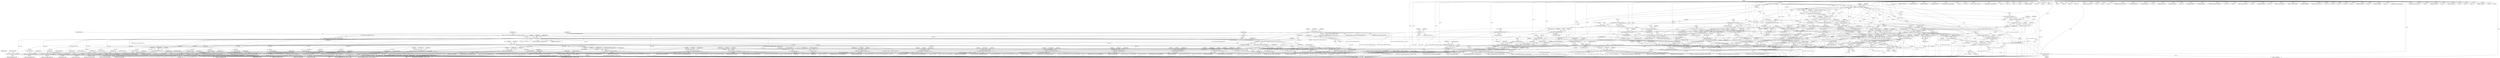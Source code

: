 digraph "0_tcpdump_4601c685e7fd19c3724d5e499c69b8d3ec49933e@API" {
"1001903" [label="(Call,opt_len != PGM_OPT_PGMCC_FEEDBACK_FIXED_LEN + sizeof(struct in6_addr))"];
"1001055" [label="(Call,opt_len - 2)"];
"1001041" [label="(Call,opts_len < opt_len)"];
"1000995" [label="(Call,opts_len < PGM_MIN_OPT_LEN)"];
"1001630" [label="(Call,opts_len -= PGM_OPT_FIN_LEN)"];
"1001610" [label="(Call,opt_len != PGM_OPT_FIN_LEN)"];
"1001604" [label="(Call,opts_len -= PGM_OPT_SYN_LEN)"];
"1001584" [label="(Call,opt_len != PGM_OPT_SYN_LEN)"];
"1001933" [label="(Call,opts_len -= PGM_OPT_PGMCC_FEEDBACK_FIXED_LEN + sizeof(struct in6_addr))"];
"1001827" [label="(Call,opt_len < PGM_OPT_PGMCC_FEEDBACK_FIXED_LEN)"];
"1001315" [label="(Call,opts_len -= PGM_OPT_NAK_BO_RNG_LEN)"];
"1001277" [label="(Call,opt_len != PGM_OPT_NAK_BO_RNG_LEN)"];
"1001381" [label="(Call,opts_len -= PGM_OPT_REDIRECT_FIXED_LEN + sizeof(struct in_addr))"];
"1001321" [label="(Call,opt_len < PGM_OPT_REDIRECT_FIXED_LEN)"];
"1001564" [label="(Call,opts_len -= PGM_OPT_NBR_UNREACH_LEN)"];
"1001544" [label="(Call,opt_len != PGM_OPT_NBR_UNREACH_LEN)"];
"1001538" [label="(Call,opts_len -= PGM_OPT_CURR_TGSIZE_LEN)"];
"1001509" [label="(Call,opt_len != PGM_OPT_CURR_TGSIZE_LEN)"];
"1001420" [label="(Call,opts_len -= PGM_OPT_REDIRECT_FIXED_LEN + sizeof(struct in6_addr))"];
"1001767" [label="(Call,opts_len -= PGM_OPT_PGMCC_DATA_FIXED_LEN + sizeof(struct in_addr))"];
"1001700" [label="(Call,opt_len < PGM_OPT_PGMCC_DATA_FIXED_LEN)"];
"1001806" [label="(Call,opts_len -= PGM_OPT_PGMCC_DATA_FIXED_LEN + sizeof(struct in6_addr))"];
"1001578" [label="(Call,opts_len -= opt_len)"];
"1001147" [label="(Call,opts_len -= PGM_OPT_FRAGMENT_LEN)"];
"1001100" [label="(Call,opt_len != PGM_OPT_FRAGMENT_LEN)"];
"1001271" [label="(Call,opts_len -= PGM_OPT_NAK_BO_IVL_LEN)"];
"1001233" [label="(Call,opt_len != PGM_OPT_NAK_BO_IVL_LEN)"];
"1001694" [label="(Call,opts_len -= PGM_OPT_CRQST_LEN)"];
"1001674" [label="(Call,opt_len != PGM_OPT_CRQST_LEN)"];
"1001503" [label="(Call,opts_len -= PGM_OPT_PARITY_GRP_LEN)"];
"1001474" [label="(Call,opt_len != PGM_OPT_PARITY_GRP_LEN)"];
"1000988" [label="(Call,opts_len -= 4)"];
"1000967" [label="(Call,opts_len < 4)"];
"1000962" [label="(Call,opts_len = EXTRACT_16BITS(bp))"];
"1000964" [label="(Call,EXTRACT_16BITS(bp))"];
"1000948" [label="(Call,bp++)"];
"1000927" [label="(Call,bp++)"];
"1000662" [label="(Call,bp = (const u_char *) (odata + 1))"];
"1000664" [label="(Call,(const u_char *) (odata + 1))"];
"1000636" [label="(Call,odata = (const struct pgm_data *)(pgm + 1))"];
"1000638" [label="(Call,(const struct pgm_data *)(pgm + 1))"];
"1000126" [label="(Call,pgm = (const struct pgm_header *)bp)"];
"1000128" [label="(Call,(const struct pgm_header *)bp)"];
"1000108" [label="(MethodParameterIn,register const u_char *bp)"];
"1000561" [label="(Call,bp += sizeof(struct in6_addr))"];
"1000556" [label="(Call,addrtostr6(bp, nla_buf, sizeof(nla_buf)))"];
"1000520" [label="(Call,bp = (const u_char *) (polr + 1))"];
"1000522" [label="(Call,(const u_char *) (polr + 1))"];
"1000510" [label="(Call,polr = (const struct pgm_polr *)(pgm + 1))"];
"1000512" [label="(Call,(const struct pgm_polr *)(pgm + 1))"];
"1000545" [label="(Call,bp += sizeof(struct in_addr))"];
"1000540" [label="(Call,addrtostr(bp, nla_buf, sizeof(nla_buf)))"];
"1000496" [label="(Call,bp = (const u_char *) (poll_msg + 1))"];
"1000498" [label="(Call,(const u_char *) (poll_msg + 1))"];
"1000470" [label="(Call,poll_msg = (const struct pgm_poll *)(pgm + 1))"];
"1000472" [label="(Call,(const struct pgm_poll *)(pgm + 1))"];
"1000765" [label="(Call,bp += sizeof(struct in6_addr))"];
"1000760" [label="(Call,addrtostr6(bp, source_buf, sizeof(source_buf)))"];
"1000724" [label="(Call,bp = (const u_char *) (nak + 1))"];
"1000726" [label="(Call,(const u_char *) (nak + 1))"];
"1000714" [label="(Call,nak = (const struct pgm_nak *)(pgm + 1))"];
"1000716" [label="(Call,(const struct pgm_nak *)(pgm + 1))"];
"1000604" [label="(Call,bp += sizeof(uint32_t))"];
"1000602" [label="(Call,EXTRACT_32BITS(bp))"];
"1000591" [label="(Call,bp += sizeof(uint32_t))"];
"1000589" [label="(Call,EXTRACT_32BITS(bp))"];
"1000578" [label="(Call,bp += sizeof(uint32_t))"];
"1000576" [label="(Call,EXTRACT_32BITS(bp))"];
"1000434" [label="(Call,bp += sizeof(struct in6_addr))"];
"1000429" [label="(Call,addrtostr6(bp, nla_buf, sizeof(nla_buf)))"];
"1000393" [label="(Call,bp = (const u_char *) (spm + 1))"];
"1000395" [label="(Call,(const u_char *) (spm + 1))"];
"1000383" [label="(Call,spm = (const struct pgm_spm *)(pgm + 1))"];
"1000385" [label="(Call,(const struct pgm_spm *)(pgm + 1))"];
"1000418" [label="(Call,bp += sizeof(struct in_addr))"];
"1000413" [label="(Call,addrtostr(bp, nla_buf, sizeof(nla_buf)))"];
"1000699" [label="(Call,bp = (const u_char *) (rdata + 1))"];
"1000701" [label="(Call,(const u_char *) (rdata + 1))"];
"1000673" [label="(Call,rdata = (const struct pgm_data *)(pgm + 1))"];
"1000675" [label="(Call,(const struct pgm_data *)(pgm + 1))"];
"1000749" [label="(Call,bp += sizeof(struct in_addr))"];
"1000744" [label="(Call,addrtostr(bp, source_buf, sizeof(source_buf)))"];
"1000794" [label="(Call,bp += sizeof(struct in_addr))"];
"1000789" [label="(Call,addrtostr(bp, group_buf, sizeof(group_buf)))"];
"1000780" [label="(Call,EXTRACT_16BITS(bp))"];
"1000773" [label="(Call,bp += (2 * sizeof(uint16_t)))"];
"1000775" [label="(Call,2 * sizeof(uint16_t))"];
"1000881" [label="(Call,bp = (const u_char *) (ack + 1))"];
"1000883" [label="(Call,(const u_char *) (ack + 1))"];
"1000861" [label="(Call,ack = (const struct pgm_ack *)(pgm + 1))"];
"1000863" [label="(Call,(const struct pgm_ack *)(pgm + 1))"];
"1000810" [label="(Call,bp += sizeof(struct in6_addr))"];
"1000805" [label="(Call,addrtostr6(bp, group_buf, sizeof(group_buf)))"];
"1001964" [label="(Call,opts_len -= opt_len)"];
"1001894" [label="(Call,opts_len -= PGM_OPT_PGMCC_FEEDBACK_FIXED_LEN + sizeof(struct in_addr))"];
"1001668" [label="(Call,opts_len -= opt_len)"];
"1001227" [label="(Call,opts_len -= PGM_OPT_JOIN_LEN)"];
"1001198" [label="(Call,opt_len != PGM_OPT_JOIN_LEN)"];
"1001468" [label="(Call,opts_len -= PGM_OPT_PARITY_PRM_LEN)"];
"1001439" [label="(Call,opt_len != PGM_OPT_PARITY_PRM_LEN)"];
"1001192" [label="(Call,opts_len -= 4)"];
"1001094" [label="(Call,opts_len -= PGM_OPT_LENGTH_LEN)"];
"1001071" [label="(Call,opt_len != PGM_OPT_LENGTH_LEN)"];
"1001656" [label="(Call,opts_len -= PGM_OPT_RST_LEN)"];
"1001636" [label="(Call,opt_len != PGM_OPT_RST_LEN)"];
"1001027" [label="(Call,opt_len < PGM_MIN_OPT_LEN)"];
"1001021" [label="(Call,opt_len = *bp++)"];
"1000914" [label="(Call,ND_TTEST2(*bp, PGM_MIN_OPT_LEN))"];
"1000784" [label="(Call,ND_TCHECK2(*bp, sizeof(struct in_addr)))"];
"1000739" [label="(Call,ND_TCHECK2(*bp, sizeof(struct in_addr)))"];
"1000755" [label="(Call,ND_TCHECK2(*bp, sizeof(struct in6_addr)))"];
"1000408" [label="(Call,ND_TCHECK2(*bp, sizeof(struct in_addr)))"];
"1000424" [label="(Call,ND_TCHECK2(*bp, sizeof(struct in6_addr)))"];
"1000800" [label="(Call,ND_TCHECK2(*bp, sizeof(struct in6_addr)))"];
"1000535" [label="(Call,ND_TCHECK2(*bp, sizeof(struct in_addr)))"];
"1000595" [label="(Call,ND_TCHECK2(*bp, sizeof(uint32_t)))"];
"1000582" [label="(Call,ND_TCHECK2(*bp, sizeof(uint32_t)))"];
"1000569" [label="(Call,ND_TCHECK2(*bp, sizeof(uint32_t)))"];
"1000551" [label="(Call,ND_TCHECK2(*bp, sizeof(struct in6_addr)))"];
"1000965" [label="(Identifier,bp)"];
"1001057" [label="(Literal,2)"];
"1001579" [label="(Identifier,opts_len)"];
"1000861" [label="(Call,ack = (const struct pgm_ack *)(pgm + 1))"];
"1000994" [label="(ControlStructure,if (opts_len < PGM_MIN_OPT_LEN))"];
"1000808" [label="(Call,sizeof(group_buf))"];
"1001334" [label="(Call,bp += 2)"];
"1000127" [label="(Identifier,pgm)"];
"1001200" [label="(Identifier,PGM_OPT_JOIN_LEN)"];
"1000777" [label="(Call,sizeof(uint16_t))"];
"1000718" [label="(Call,pgm + 1)"];
"1001453" [label="(Identifier,bp)"];
"1001714" [label="(Identifier,bp)"];
"1001905" [label="(Call,PGM_OPT_PGMCC_FEEDBACK_FIXED_LEN + sizeof(struct in6_addr))"];
"1001611" [label="(Identifier,opt_len)"];
"1000949" [label="(Identifier,bp)"];
"1000715" [label="(Identifier,nak)"];
"1001233" [label="(Call,opt_len != PGM_OPT_NAK_BO_IVL_LEN)"];
"1000409" [label="(Call,*bp)"];
"1001155" [label="(Call,opt_len -= 4)"];
"1001150" [label="(ControlStructure,break;)"];
"1001077" [label="(Identifier,ndo)"];
"1001327" [label="(Identifier,ndo)"];
"1001273" [label="(Identifier,PGM_OPT_NAK_BO_IVL_LEN)"];
"1001895" [label="(Identifier,opts_len)"];
"1001021" [label="(Call,opt_len = *bp++)"];
"1000470" [label="(Call,poll_msg = (const struct pgm_poll *)(pgm + 1))"];
"1001118" [label="(Call,EXTRACT_32BITS(bp))"];
"1000604" [label="(Call,bp += sizeof(uint32_t))"];
"1000781" [label="(Identifier,bp)"];
"1000962" [label="(Call,opts_len = EXTRACT_16BITS(bp))"];
"1001070" [label="(ControlStructure,if (opt_len != PGM_OPT_LENGTH_LEN))"];
"1000699" [label="(Call,bp = (const u_char *) (rdata + 1))"];
"1000547" [label="(Call,sizeof(struct in_addr))"];
"1001068" [label="(Block,)"];
"1001921" [label="(Identifier,bp)"];
"1000744" [label="(Call,addrtostr(bp, source_buf, sizeof(source_buf)))"];
"1000995" [label="(Call,opts_len < PGM_MIN_OPT_LEN)"];
"1000669" [label="(ControlStructure,break;)"];
"1001541" [label="(ControlStructure,break;)"];
"1001247" [label="(Identifier,bp)"];
"1000503" [label="(ControlStructure,break;)"];
"1001903" [label="(Call,opt_len != PGM_OPT_PGMCC_FEEDBACK_FIXED_LEN + sizeof(struct in6_addr))"];
"1001047" [label="(Identifier,ndo)"];
"1001675" [label="(Identifier,opt_len)"];
"1000815" [label="(JumpTarget,default:)"];
"1001864" [label="(Call,opt_len != PGM_OPT_PGMCC_FEEDBACK_FIXED_LEN + sizeof(struct in_addr))"];
"1000811" [label="(Identifier,bp)"];
"1000588" [label="(Identifier,rnd)"];
"1000424" [label="(Call,ND_TCHECK2(*bp, sizeof(struct in6_addr)))"];
"1001235" [label="(Identifier,PGM_OPT_NAK_BO_IVL_LEN)"];
"1001348" [label="(Block,)"];
"1001718" [label="(Call,EXTRACT_32BITS(bp))"];
"1001132" [label="(Call,EXTRACT_32BITS(bp))"];
"1001845" [label="(Call,EXTRACT_32BITS(bp))"];
"1001147" [label="(Call,opts_len -= PGM_OPT_FRAGMENT_LEN)"];
"1000395" [label="(Call,(const u_char *) (spm + 1))"];
"1001885" [label="(Call,addrtostr(bp, nla_buf, sizeof(nla_buf)))"];
"1000577" [label="(Identifier,bp)"];
"1000543" [label="(Call,sizeof(nla_buf))"];
"1001650" [label="(Identifier,bp)"];
"1000387" [label="(Call,pgm + 1)"];
"1001827" [label="(Call,opt_len < PGM_OPT_PGMCC_FEEDBACK_FIXED_LEN)"];
"1000810" [label="(Call,bp += sizeof(struct in6_addr))"];
"1001658" [label="(Identifier,PGM_OPT_RST_LEN)"];
"1000434" [label="(Call,bp += sizeof(struct in6_addr))"];
"1001544" [label="(Call,opt_len != PGM_OPT_NBR_UNREACH_LEN)"];
"1001564" [label="(Call,opts_len -= PGM_OPT_NBR_UNREACH_LEN)"];
"1000773" [label="(Call,bp += (2 * sizeof(uint16_t)))"];
"1000497" [label="(Identifier,bp)"];
"1000565" [label="(ControlStructure,break;)"];
"1000774" [label="(Identifier,bp)"];
"1000700" [label="(Identifier,bp)"];
"1001902" [label="(ControlStructure,if (opt_len != PGM_OPT_PGMCC_FEEDBACK_FIXED_LEN + sizeof(struct in6_addr)))"];
"1000758" [label="(Call,sizeof(struct in6_addr))"];
"1000993" [label="(Block,)"];
"1001840" [label="(Call,bp += 2)"];
"1000557" [label="(Identifier,bp)"];
"1001503" [label="(Call,opts_len -= PGM_OPT_PARITY_GRP_LEN)"];
"1000589" [label="(Call,EXTRACT_32BITS(bp))"];
"1001900" [label="(ControlStructure,break;)"];
"1000762" [label="(Identifier,source_buf)"];
"1001590" [label="(Identifier,ndo)"];
"1000596" [label="(Call,*bp)"];
"1001633" [label="(ControlStructure,break;)"];
"1000590" [label="(Identifier,bp)"];
"1001335" [label="(Identifier,bp)"];
"1001008" [label="(Identifier,bp)"];
"1000674" [label="(Identifier,rdata)"];
"1000558" [label="(Identifier,nla_buf)"];
"1001607" [label="(ControlStructure,break;)"];
"1001276" [label="(ControlStructure,if (opt_len != PGM_OPT_NAK_BO_RNG_LEN))"];
"1001322" [label="(Identifier,opt_len)"];
"1000533" [label="(Block,)"];
"1001657" [label="(Identifier,opts_len)"];
"1001597" [label="(Call,bp += 2)"];
"1000597" [label="(Identifier,bp)"];
"1001163" [label="(Identifier,opt_len)"];
"1000756" [label="(Call,*bp)"];
"1001624" [label="(Identifier,bp)"];
"1000414" [label="(Identifier,bp)"];
"1001381" [label="(Call,opts_len -= PGM_OPT_REDIRECT_FIXED_LEN + sizeof(struct in_addr))"];
"1001610" [label="(Call,opt_len != PGM_OPT_FIN_LEN)"];
"1000913" [label="(Call,!ND_TTEST2(*bp, PGM_MIN_OPT_LEN))"];
"1001029" [label="(Identifier,PGM_MIN_OPT_LEN)"];
"1001230" [label="(ControlStructure,break;)"];
"1000584" [label="(Identifier,bp)"];
"1001674" [label="(Call,opt_len != PGM_OPT_CRQST_LEN)"];
"1001676" [label="(Identifier,PGM_OPT_CRQST_LEN)"];
"1000735" [label="(Identifier,nak)"];
"1001807" [label="(Identifier,opts_len)"];
"1001802" [label="(Call,bp += sizeof(struct in6_addr))"];
"1000638" [label="(Call,(const struct pgm_data *)(pgm + 1))"];
"1000592" [label="(Identifier,bp)"];
"1000671" [label="(Block,)"];
"1000538" [label="(Call,sizeof(struct in_addr))"];
"1000556" [label="(Call,addrtostr6(bp, nla_buf, sizeof(nla_buf)))"];
"1001198" [label="(Call,opt_len != PGM_OPT_JOIN_LEN)"];
"1000791" [label="(Identifier,group_buf)"];
"1001511" [label="(Identifier,PGM_OPT_CURR_TGSIZE_LEN)"];
"1000706" [label="(ControlStructure,break;)"];
"1000578" [label="(Call,bp += sizeof(uint32_t))"];
"1001411" [label="(Call,addrtostr6(bp, nla_buf, sizeof(nla_buf)))"];
"1001459" [label="(Call,bp += 4)"];
"1000585" [label="(Call,sizeof(uint32_t))"];
"1001120" [label="(Call,bp += 4)"];
"1001073" [label="(Identifier,PGM_OPT_LENGTH_LEN)"];
"1000554" [label="(Call,sizeof(struct in6_addr))"];
"1001636" [label="(Call,opt_len != PGM_OPT_RST_LEN)"];
"1001515" [label="(Identifier,ndo)"];
"1001488" [label="(Identifier,bp)"];
"1000746" [label="(Identifier,source_buf)"];
"1000751" [label="(Call,sizeof(struct in_addr))"];
"1001194" [label="(Literal,4)"];
"1001086" [label="(Identifier,ndo)"];
"1000782" [label="(Block,)"];
"1001506" [label="(ControlStructure,break;)"];
"1000575" [label="(Identifier,ivl)"];
"1000406" [label="(Block,)"];
"1001638" [label="(Identifier,PGM_OPT_RST_LEN)"];
"1001152" [label="(Call,bp += 2)"];
"1001024" [label="(Call,bp++)"];
"1001228" [label="(Identifier,opts_len)"];
"1001278" [label="(Identifier,opt_len)"];
"1000602" [label="(Call,EXTRACT_32BITS(bp))"];
"1001258" [label="(Call,EXTRACT_32BITS(bp))"];
"1001565" [label="(Identifier,opts_len)"];
"1000947" [label="(Call,*bp++)"];
"1001164" [label="(Block,)"];
"1000753" [label="(ControlStructure,break;)"];
"1000425" [label="(Call,*bp)"];
"1000393" [label="(Call,bp = (const u_char *) (spm + 1))"];
"1001383" [label="(Call,PGM_OPT_REDIRECT_FIXED_LEN + sizeof(struct in_addr))"];
"1001277" [label="(Call,opt_len != PGM_OPT_NAK_BO_RNG_LEN)"];
"1000436" [label="(Call,sizeof(struct in6_addr))"];
"1001227" [label="(Call,opts_len -= PGM_OPT_JOIN_LEN)"];
"1001218" [label="(Call,bp += 4)"];
"1000471" [label="(Identifier,poll_msg)"];
"1001193" [label="(Identifier,opts_len)"];
"1001471" [label="(ControlStructure,break;)"];
"1000524" [label="(Call,polr + 1)"];
"1001441" [label="(Identifier,PGM_OPT_PARITY_PRM_LEN)"];
"1000888" [label="(ControlStructure,break;)"];
"1001101" [label="(Identifier,opt_len)"];
"1001440" [label="(Identifier,opt_len)"];
"1001211" [label="(Call,bp += 2)"];
"1000583" [label="(Call,*bp)"];
"1001232" [label="(ControlStructure,if (opt_len != PGM_OPT_NAK_BO_IVL_LEN))"];
"1000126" [label="(Call,pgm = (const struct pgm_header *)bp)"];
"1001854" [label="(Call,bp += 2+2)"];
"1001806" [label="(Call,opts_len -= PGM_OPT_PGMCC_DATA_FIXED_LEN + sizeof(struct in6_addr))"];
"1001052" [label="(Call,ND_TTEST2(*bp, opt_len - 2))"];
"1001026" [label="(ControlStructure,if (opt_len < PGM_MIN_OPT_LEN))"];
"1001538" [label="(Call,opts_len -= PGM_OPT_CURR_TGSIZE_LEN)"];
"1001961" [label="(Call,bp += opt_len)"];
"1000968" [label="(Identifier,opts_len)"];
"1001529" [label="(Call,bp += 4)"];
"1000767" [label="(Call,sizeof(struct in6_addr))"];
"1000498" [label="(Call,(const u_char *) (poll_msg + 1))"];
"1000422" [label="(ControlStructure,break;)"];
"1001279" [label="(Identifier,PGM_OPT_NAK_BO_RNG_LEN)"];
"1000766" [label="(Identifier,bp)"];
"1000570" [label="(Call,*bp)"];
"1000761" [label="(Identifier,bp)"];
"1001609" [label="(ControlStructure,if (opt_len != PGM_OPT_FIN_LEN))"];
"1000511" [label="(Identifier,polr)"];
"1000572" [label="(Call,sizeof(uint32_t))"];
"1000429" [label="(Call,addrtostr6(bp, nla_buf, sizeof(nla_buf)))"];
"1001421" [label="(Identifier,opts_len)"];
"1000789" [label="(Call,addrtostr(bp, group_buf, sizeof(group_buf)))"];
"1001253" [label="(Call,bp += 4)"];
"1001670" [label="(Identifier,opt_len)"];
"1000978" [label="(Call,bp += sizeof(uint16_t))"];
"1001192" [label="(Call,opts_len -= 4)"];
"1001713" [label="(Call,bp += 2)"];
"1001687" [label="(Call,bp += 2)"];
"1001106" [label="(Identifier,ndo)"];
"1001828" [label="(Identifier,opt_len)"];
"1001575" [label="(Call,bp += opt_len)"];
"1000574" [label="(Call,ivl = EXTRACT_32BITS(bp))"];
"1000747" [label="(Call,sizeof(source_buf))"];
"1001695" [label="(Identifier,opts_len)"];
"1001377" [label="(Call,bp += sizeof(struct in_addr))"];
"1001606" [label="(Identifier,PGM_OPT_SYN_LEN)"];
"1001632" [label="(Identifier,PGM_OPT_FIN_LEN)"];
"1001739" [label="(Call,PGM_OPT_PGMCC_DATA_FIXED_LEN + sizeof(struct in_addr))"];
"1000111" [label="(Block,)"];
"1001701" [label="(Identifier,opt_len)"];
"1000703" [label="(Call,rdata + 1)"];
"1000801" [label="(Call,*bp)"];
"1001272" [label="(Identifier,opts_len)"];
"1001042" [label="(Identifier,opts_len)"];
"1000870" [label="(Identifier,ack)"];
"1001445" [label="(Identifier,ndo)"];
"1001054" [label="(Identifier,bp)"];
"1001967" [label="(ControlStructure,break;)"];
"1001100" [label="(Call,opt_len != PGM_OPT_FRAGMENT_LEN)"];
"1000522" [label="(Call,(const u_char *) (polr + 1))"];
"1001833" [label="(Identifier,ndo)"];
"1000725" [label="(Identifier,bp)"];
"1001623" [label="(Call,bp += 2)"];
"1000750" [label="(Identifier,bp)"];
"1000794" [label="(Call,bp += sizeof(struct in_addr))"];
"1000435" [label="(Identifier,bp)"];
"1001323" [label="(Identifier,PGM_OPT_REDIRECT_FIXED_LEN)"];
"1001317" [label="(Identifier,PGM_OPT_NAK_BO_RNG_LEN)"];
"1001773" [label="(ControlStructure,break;)"];
"1000432" [label="(Call,sizeof(nla_buf))"];
"1001006" [label="(Call,ND_TTEST2(*bp, 2))"];
"1000862" [label="(Identifier,ack)"];
"1001040" [label="(ControlStructure,if (opts_len < opt_len))"];
"1000385" [label="(Call,(const struct pgm_spm *)(pgm + 1))"];
"1001097" [label="(ControlStructure,break;)"];
"1001019" [label="(Call,bp++)"];
"1000521" [label="(Identifier,bp)"];
"1000540" [label="(Call,addrtostr(bp, nla_buf, sizeof(nla_buf)))"];
"1001642" [label="(Identifier,ndo)"];
"1000807" [label="(Identifier,group_buf)"];
"1001315" [label="(Call,opts_len -= PGM_OPT_NAK_BO_RNG_LEN)"];
"1001509" [label="(Call,opt_len != PGM_OPT_CURR_TGSIZE_LEN)"];
"1000760" [label="(Call,addrtostr6(bp, source_buf, sizeof(source_buf)))"];
"1000427" [label="(Call,sizeof(struct in6_addr))"];
"1000710" [label="(Block,)"];
"1001847" [label="(Call,bp += 4)"];
"1000682" [label="(Identifier,rdata)"];
"1001586" [label="(Identifier,PGM_OPT_SYN_LEN)"];
"1000723" [label="(Identifier,nak)"];
"1001894" [label="(Call,opts_len -= PGM_OPT_PGMCC_FEEDBACK_FIXED_LEN + sizeof(struct in_addr))"];
"1001778" [label="(Call,PGM_OPT_PGMCC_DATA_FIXED_LEN + sizeof(struct in6_addr))"];
"1000675" [label="(Call,(const struct pgm_data *)(pgm + 1))"];
"1000726" [label="(Call,(const u_char *) (nak + 1))"];
"1001567" [label="(ControlStructure,break;)"];
"1000569" [label="(Call,ND_TCHECK2(*bp, sizeof(uint32_t)))"];
"1001204" [label="(Identifier,ndo)"];
"1000790" [label="(Identifier,bp)"];
"1000431" [label="(Identifier,nla_buf)"];
"1000381" [label="(Block,)"];
"1000394" [label="(Identifier,bp)"];
"1001583" [label="(ControlStructure,if (opt_len != PGM_OPT_SYN_LEN))"];
"1001904" [label="(Identifier,opt_len)"];
"1001688" [label="(Identifier,bp)"];
"1001768" [label="(Identifier,opts_len)"];
"1000514" [label="(Call,pgm + 1)"];
"1000587" [label="(Call,rnd = EXTRACT_32BITS(bp))"];
"1001199" [label="(Identifier,opt_len)"];
"1000606" [label="(Call,sizeof(uint32_t))"];
"1001866" [label="(Call,PGM_OPT_PGMCC_FEEDBACK_FIXED_LEN + sizeof(struct in_addr))"];
"1000803" [label="(Call,sizeof(struct in6_addr))"];
"1000601" [label="(Identifier,mask)"];
"1000552" [label="(Call,*bp)"];
"1001468" [label="(Call,opts_len -= PGM_OPT_PARITY_PRM_LEN)"];
"1001696" [label="(Identifier,PGM_OPT_CRQST_LEN)"];
"1001546" [label="(Identifier,PGM_OPT_NBR_UNREACH_LEN)"];
"1001055" [label="(Call,opt_len - 2)"];
"1001473" [label="(ControlStructure,if (opt_len != PGM_OPT_PARITY_GRP_LEN))"];
"1001797" [label="(Call,addrtostr6(bp, nla_buf, sizeof(nla_buf)))"];
"1000964" [label="(Call,EXTRACT_16BITS(bp))"];
"1000536" [label="(Call,*bp)"];
"1000967" [label="(Call,opts_len < 4)"];
"1001769" [label="(Call,PGM_OPT_PGMCC_DATA_FIXED_LEN + sizeof(struct in_addr))"];
"1001668" [label="(Call,opts_len -= opt_len)"];
"1002019" [label="(MethodReturn,RET)"];
"1001545" [label="(Identifier,opt_len)"];
"1000512" [label="(Call,(const struct pgm_polr *)(pgm + 1))"];
"1001861" [label="(Block,)"];
"1001392" [label="(Call,PGM_OPT_REDIRECT_FIXED_LEN + sizeof(struct in6_addr))"];
"1001725" [label="(Call,EXTRACT_16BITS(bp))"];
"1000724" [label="(Call,bp = (const u_char *) (nak + 1))"];
"1000914" [label="(Call,ND_TTEST2(*bp, PGM_MIN_OPT_LEN))"];
"1001184" [label="(Call,EXTRACT_32BITS(bp))"];
"1000812" [label="(Call,sizeof(struct in6_addr))"];
"1000531" [label="(Identifier,polr)"];
"1000749" [label="(Call,bp += sizeof(struct in_addr))"];
"1001557" [label="(Call,bp += 2)"];
"1000128" [label="(Call,(const struct pgm_header *)bp)"];
"1000500" [label="(Call,poll_msg + 1)"];
"1001935" [label="(Call,PGM_OPT_PGMCC_FEEDBACK_FIXED_LEN + sizeof(struct in6_addr))"];
"1001504" [label="(Identifier,opts_len)"];
"1000796" [label="(Call,sizeof(struct in_addr))"];
"1000603" [label="(Identifier,bp)"];
"1000438" [label="(ControlStructure,break;)"];
"1001826" [label="(ControlStructure,if (opt_len < PGM_OPT_PGMCC_FEEDBACK_FIXED_LEN))"];
"1000755" [label="(Call,ND_TCHECK2(*bp, sizeof(struct in6_addr)))"];
"1000784" [label="(Call,ND_TCHECK2(*bp, sizeof(struct in_addr)))"];
"1000580" [label="(Call,sizeof(uint32_t))"];
"1000582" [label="(Call,ND_TCHECK2(*bp, sizeof(uint32_t)))"];
"1001001" [label="(Identifier,ndo)"];
"1001965" [label="(Identifier,opts_len)"];
"1000663" [label="(Identifier,bp)"];
"1000799" [label="(JumpTarget,case AFNUM_INET6:)"];
"1001387" [label="(ControlStructure,break;)"];
"1001216" [label="(Call,EXTRACT_32BITS(bp))"];
"1001295" [label="(Call,EXTRACT_32BITS(bp))"];
"1000392" [label="(Identifier,spm)"];
"1000745" [label="(Identifier,bp)"];
"1001043" [label="(Identifier,opt_len)"];
"1001318" [label="(ControlStructure,break;)"];
"1001939" [label="(ControlStructure,break;)"];
"1000926" [label="(Call,*bp++)"];
"1001096" [label="(Identifier,PGM_OPT_LENGTH_LEN)"];
"1000397" [label="(Call,spm + 1)"];
"1001727" [label="(Call,bp += 2+2)"];
"1001492" [label="(Call,EXTRACT_32BITS(bp))"];
"1000598" [label="(Call,sizeof(uint32_t))"];
"1001480" [label="(Identifier,ndo)"];
"1001912" [label="(Identifier,ndo)"];
"1001028" [label="(Identifier,opt_len)"];
"1001251" [label="(Call,EXTRACT_32BITS(bp))"];
"1001924" [label="(Call,addrtostr6(bp, nla_buf, sizeof(nla_buf)))"];
"1000535" [label="(Call,ND_TCHECK2(*bp, sizeof(struct in_addr)))"];
"1000740" [label="(Call,*bp)"];
"1001933" [label="(Call,opts_len -= PGM_OPT_PGMCC_FEEDBACK_FIXED_LEN + sizeof(struct in6_addr))"];
"1001671" [label="(ControlStructure,break;)"];
"1000966" [label="(ControlStructure,if (opts_len < 4))"];
"1001510" [label="(Identifier,opt_len)"];
"1001291" [label="(Identifier,bp)"];
"1001523" [label="(Identifier,bp)"];
"1000519" [label="(Identifier,polr)"];
"1000673" [label="(Call,rdata = (const struct pgm_data *)(pgm + 1))"];
"1001558" [label="(Identifier,bp)"];
"1001694" [label="(Call,opts_len -= PGM_OPT_CRQST_LEN)"];
"1000645" [label="(Identifier,odata)"];
"1001702" [label="(Identifier,PGM_OPT_PGMCC_DATA_FIXED_LEN)"];
"1001341" [label="(Call,bp += 2+2)"];
"1000549" [label="(ControlStructure,break;)"];
"1001452" [label="(Call,bp += 2)"];
"1000915" [label="(Call,*bp)"];
"1001808" [label="(Call,PGM_OPT_PGMCC_DATA_FIXED_LEN + sizeof(struct in6_addr))"];
"1001890" [label="(Call,bp += sizeof(struct in_addr))"];
"1001353" [label="(Call,PGM_OPT_REDIRECT_FIXED_LEN + sizeof(struct in_addr))"];
"1001829" [label="(Identifier,PGM_OPT_PGMCC_FEEDBACK_FIXED_LEN)"];
"1001095" [label="(Identifier,opts_len)"];
"1001635" [label="(ControlStructure,if (opt_len != PGM_OPT_RST_LEN))"];
"1001099" [label="(ControlStructure,if (opt_len != PGM_OPT_FRAGMENT_LEN))"];
"1001148" [label="(Identifier,opts_len)"];
"1001476" [label="(Identifier,PGM_OPT_PARITY_GRP_LEN)"];
"1001487" [label="(Call,bp += 2)"];
"1001114" [label="(Identifier,bp)"];
"1000408" [label="(Call,ND_TCHECK2(*bp, sizeof(struct in_addr)))"];
"1001841" [label="(Identifier,bp)"];
"1000418" [label="(Call,bp += sizeof(struct in_addr))"];
"1001852" [label="(Call,EXTRACT_16BITS(bp))"];
"1000917" [label="(Identifier,PGM_MIN_OPT_LEN)"];
"1001475" [label="(Identifier,opt_len)"];
"1001470" [label="(Identifier,PGM_OPT_PARITY_PRM_LEN)"];
"1000637" [label="(Identifier,odata)"];
"1001290" [label="(Call,bp += 2)"];
"1000505" [label="(Block,)"];
"1001416" [label="(Call,bp += sizeof(struct in6_addr))"];
"1001422" [label="(Call,PGM_OPT_REDIRECT_FIXED_LEN + sizeof(struct in6_addr))"];
"1001023" [label="(Call,*bp++)"];
"1000559" [label="(Call,sizeof(nla_buf))"];
"1001673" [label="(ControlStructure,if (opt_len != PGM_OPT_CRQST_LEN))"];
"1001776" [label="(Call,opt_len != PGM_OPT_PGMCC_DATA_FIXED_LEN + sizeof(struct in6_addr))"];
"1001071" [label="(Call,opt_len != PGM_OPT_LENGTH_LEN)"];
"1000765" [label="(Call,bp += sizeof(struct in6_addr))"];
"1000636" [label="(Call,odata = (const struct pgm_data *)(pgm + 1))"];
"1000640" [label="(Call,pgm + 1)"];
"1000610" [label="(Identifier,ndo)"];
"1000563" [label="(Call,sizeof(struct in6_addr))"];
"1001474" [label="(Call,opt_len != PGM_OPT_PARITY_GRP_LEN)"];
"1000963" [label="(Identifier,opts_len)"];
"1001763" [label="(Call,bp += sizeof(struct in_addr))"];
"1000881" [label="(Call,bp = (const u_char *) (ack + 1))"];
"1001566" [label="(Identifier,PGM_OPT_NBR_UNREACH_LEN)"];
"1000419" [label="(Identifier,bp)"];
"1001550" [label="(Identifier,ndo)"];
"1000579" [label="(Identifier,bp)"];
"1000776" [label="(Literal,2)"];
"1001527" [label="(Call,EXTRACT_32BITS(bp))"];
"1001283" [label="(Identifier,ndo)"];
"1000969" [label="(Literal,4)"];
"1001616" [label="(Identifier,ndo)"];
"1000911" [label="(Block,)"];
"1001505" [label="(Identifier,PGM_OPT_PARITY_GRP_LEN)"];
"1000863" [label="(Call,(const struct pgm_ack *)(pgm + 1))"];
"1000787" [label="(Call,sizeof(struct in_addr))"];
"1001934" [label="(Identifier,opts_len)"];
"1000605" [label="(Identifier,bp)"];
"1000988" [label="(Call,opts_len -= 4)"];
"1001094" [label="(Call,opts_len -= PGM_OPT_LENGTH_LEN)"];
"1000973" [label="(Identifier,ndo)"];
"1000800" [label="(Call,ND_TCHECK2(*bp, sizeof(struct in6_addr)))"];
"1001033" [label="(Identifier,ndo)"];
"1001669" [label="(Identifier,opts_len)"];
"1000593" [label="(Call,sizeof(uint32_t))"];
"1000779" [label="(ControlStructure,switch (EXTRACT_16BITS(bp)))"];
"1000882" [label="(Identifier,bp)"];
"1000541" [label="(Identifier,bp)"];
"1001612" [label="(Identifier,PGM_OPT_FIN_LEN)"];
"1000551" [label="(Call,ND_TCHECK2(*bp, sizeof(struct in6_addr)))"];
"1001697" [label="(ControlStructure,break;)"];
"1000677" [label="(Call,pgm + 1)"];
"1000763" [label="(Call,sizeof(source_buf))"];
"1000413" [label="(Call,addrtostr(bp, nla_buf, sizeof(nla_buf)))"];
"1001929" [label="(Call,bp += sizeof(struct in6_addr))"];
"1001543" [label="(ControlStructure,if (opt_len != PGM_OPT_NBR_UNREACH_LEN))"];
"1001056" [label="(Identifier,opt_len)"];
"1000420" [label="(Call,sizeof(struct in_addr))"];
"1001598" [label="(Identifier,bp)"];
"1001186" [label="(Call,bp += 4)"];
"1000468" [label="(Block,)"];
"1000474" [label="(Call,pgm + 1)"];
"1001022" [label="(Identifier,opt_len)"];
"1000634" [label="(Block,)"];
"1001720" [label="(Call,bp += 4)"];
"1000739" [label="(Call,ND_TCHECK2(*bp, sizeof(struct in_addr)))"];
"1001581" [label="(ControlStructure,break;)"];
"1000785" [label="(Call,*bp)"];
"1001966" [label="(Identifier,opt_len)"];
"1000415" [label="(Identifier,nla_buf)"];
"1001584" [label="(Call,opt_len != PGM_OPT_SYN_LEN)"];
"1001737" [label="(Call,opt_len != PGM_OPT_PGMCC_DATA_FIXED_LEN + sizeof(struct in_addr))"];
"1000885" [label="(Call,ack + 1)"];
"1001229" [label="(Identifier,PGM_OPT_JOIN_LEN)"];
"1000798" [label="(ControlStructure,break;)"];
"1001964" [label="(Call,opts_len -= opt_len)"];
"1000792" [label="(Call,sizeof(group_buf))"];
"1000561" [label="(Call,bp += sizeof(struct in6_addr))"];
"1001706" [label="(Identifier,ndo)"];
"1000780" [label="(Call,EXTRACT_16BITS(bp))"];
"1000997" [label="(Identifier,PGM_MIN_OPT_LEN)"];
"1001113" [label="(Call,bp += 2)"];
"1001637" [label="(Identifier,opt_len)"];
"1001767" [label="(Call,opts_len -= PGM_OPT_PGMCC_DATA_FIXED_LEN + sizeof(struct in_addr))"];
"1000666" [label="(Call,odata + 1)"];
"1001605" [label="(Identifier,opts_len)"];
"1001149" [label="(Identifier,PGM_OPT_FRAGMENT_LEN)"];
"1000775" [label="(Call,2 * sizeof(uint16_t))"];
"1001134" [label="(Call,bp += 4)"];
"1001439" [label="(Call,opt_len != PGM_OPT_PARITY_PRM_LEN)"];
"1001304" [label="(Call,bp += 4)"];
"1001680" [label="(Identifier,ndo)"];
"1000591" [label="(Call,bp += sizeof(uint32_t))"];
"1001302" [label="(Call,EXTRACT_32BITS(bp))"];
"1000714" [label="(Call,nak = (const struct pgm_nak *)(pgm + 1))"];
"1001212" [label="(Identifier,bp)"];
"1000576" [label="(Call,EXTRACT_32BITS(bp))"];
"1001027" [label="(Call,opt_len < PGM_MIN_OPT_LEN)"];
"1001540" [label="(Identifier,PGM_OPT_CURR_TGSIZE_LEN)"];
"1000595" [label="(Call,ND_TCHECK2(*bp, sizeof(uint32_t)))"];
"1000769" [label="(ControlStructure,break;)"];
"1001297" [label="(Call,bp += 4)"];
"1000806" [label="(Identifier,bp)"];
"1000814" [label="(ControlStructure,break;)"];
"1001539" [label="(Identifier,opts_len)"];
"1000108" [label="(MethodParameterIn,register const u_char *bp)"];
"1000404" [label="(Identifier,spm)"];
"1001271" [label="(Call,opts_len -= PGM_OPT_NAK_BO_IVL_LEN)"];
"1001072" [label="(Identifier,opt_len)"];
"1001125" [label="(Call,EXTRACT_32BITS(bp))"];
"1001494" [label="(Call,bp += 4)"];
"1000742" [label="(Call,sizeof(struct in_addr))"];
"1000989" [label="(Identifier,opts_len)"];
"1001382" [label="(Identifier,opts_len)"];
"1001812" [label="(ControlStructure,break;)"];
"1000716" [label="(Call,(const struct pgm_nak *)(pgm + 1))"];
"1000701" [label="(Call,(const u_char *) (rdata + 1))"];
"1000662" [label="(Call,bp = (const u_char *) (odata + 1))"];
"1000562" [label="(Identifier,bp)"];
"1001700" [label="(Call,opt_len < PGM_OPT_PGMCC_DATA_FIXED_LEN)"];
"1000542" [label="(Identifier,nla_buf)"];
"1001659" [label="(ControlStructure,break;)"];
"1000948" [label="(Call,bp++)"];
"1000545" [label="(Call,bp += sizeof(struct in_addr))"];
"1000510" [label="(Call,polr = (const struct pgm_polr *)(pgm + 1))"];
"1000795" [label="(Identifier,bp)"];
"1001372" [label="(Call,addrtostr(bp, nla_buf, sizeof(nla_buf)))"];
"1001665" [label="(Call,bp += opt_len)"];
"1000859" [label="(Block,)"];
"1001604" [label="(Call,opts_len -= PGM_OPT_SYN_LEN)"];
"1001734" [label="(Block,)"];
"1001469" [label="(Identifier,opts_len)"];
"1000384" [label="(Identifier,spm)"];
"1001758" [label="(Call,addrtostr(bp, nla_buf, sizeof(nla_buf)))"];
"1000520" [label="(Call,bp = (const u_char *) (polr + 1))"];
"1000383" [label="(Call,spm = (const struct pgm_spm *)(pgm + 1))"];
"1001321" [label="(Call,opt_len < PGM_OPT_REDIRECT_FIXED_LEN)"];
"1001699" [label="(ControlStructure,if (opt_len < PGM_OPT_PGMCC_DATA_FIXED_LEN))"];
"1001630" [label="(Call,opts_len -= PGM_OPT_FIN_LEN)"];
"1001578" [label="(Call,opts_len -= opt_len)"];
"1001896" [label="(Call,PGM_OPT_PGMCC_FEEDBACK_FIXED_LEN + sizeof(struct in_addr))"];
"1001997" [label="(Call,zmtp1_print_datagram(ndo, bp, EXTRACT_16BITS(&pgm->pgm_length)))"];
"1000479" [label="(Identifier,poll_msg)"];
"1001197" [label="(ControlStructure,if (opt_len != PGM_OPT_JOIN_LEN))"];
"1001390" [label="(Call,opt_len != PGM_OPT_REDIRECT_FIXED_LEN + sizeof(struct in6_addr))"];
"1001585" [label="(Identifier,opt_len)"];
"1001351" [label="(Call,opt_len != PGM_OPT_REDIRECT_FIXED_LEN + sizeof(struct in_addr))"];
"1001127" [label="(Call,bp += 4)"];
"1000430" [label="(Identifier,bp)"];
"1001508" [label="(ControlStructure,if (opt_len != PGM_OPT_CURR_TGSIZE_LEN))"];
"1000979" [label="(Identifier,bp)"];
"1001631" [label="(Identifier,opts_len)"];
"1000496" [label="(Call,bp = (const u_char *) (poll_msg + 1))"];
"1000883" [label="(Call,(const u_char *) (ack + 1))"];
"1001339" [label="(Call,EXTRACT_16BITS(bp))"];
"1001580" [label="(Identifier,opt_len)"];
"1000927" [label="(Call,bp++)"];
"1001234" [label="(Identifier,opt_len)"];
"1000805" [label="(Call,addrtostr6(bp, group_buf, sizeof(group_buf)))"];
"1001041" [label="(Call,opts_len < opt_len)"];
"1001246" [label="(Call,bp += 2)"];
"1000130" [label="(Identifier,bp)"];
"1001239" [label="(Identifier,ndo)"];
"1000600" [label="(Call,mask = EXTRACT_32BITS(bp))"];
"1001656" [label="(Call,opts_len -= PGM_OPT_RST_LEN)"];
"1000737" [label="(Block,)"];
"1000411" [label="(Call,sizeof(struct in_addr))"];
"1001089" [label="(Call,EXTRACT_16BITS(bp))"];
"1001522" [label="(Call,bp += 2)"];
"1000416" [label="(Call,sizeof(nla_buf))"];
"1001320" [label="(ControlStructure,if (opt_len < PGM_OPT_REDIRECT_FIXED_LEN))"];
"1001091" [label="(Call,bp += 2)"];
"1000132" [label="(Identifier,ip)"];
"1000865" [label="(Call,pgm + 1)"];
"1001260" [label="(Call,bp += 4)"];
"1000928" [label="(Identifier,bp)"];
"1000546" [label="(Identifier,bp)"];
"1001274" [label="(ControlStructure,break;)"];
"1000992" [label="(Identifier,opts_len)"];
"1001457" [label="(Call,EXTRACT_32BITS(bp))"];
"1000664" [label="(Call,(const u_char *) (odata + 1))"];
"1001316" [label="(Identifier,opts_len)"];
"1001102" [label="(Identifier,PGM_OPT_FRAGMENT_LEN)"];
"1001649" [label="(Call,bp += 2)"];
"1001438" [label="(ControlStructure,if (opt_len != PGM_OPT_PARITY_PRM_LEN))"];
"1001420" [label="(Call,opts_len -= PGM_OPT_REDIRECT_FIXED_LEN + sizeof(struct in6_addr))"];
"1000472" [label="(Call,(const struct pgm_poll *)(pgm + 1))"];
"1000783" [label="(JumpTarget,case AFNUM_INET:)"];
"1000990" [label="(Literal,4)"];
"1001426" [label="(ControlStructure,break;)"];
"1000996" [label="(Identifier,opts_len)"];
"1000728" [label="(Call,nak + 1)"];
"1001903" -> "1001902"  [label="AST: "];
"1001903" -> "1001905"  [label="CFG: "];
"1001904" -> "1001903"  [label="AST: "];
"1001905" -> "1001903"  [label="AST: "];
"1001912" -> "1001903"  [label="CFG: "];
"1001921" -> "1001903"  [label="CFG: "];
"1001903" -> "1002019"  [label="DDG: PGM_OPT_PGMCC_FEEDBACK_FIXED_LEN + sizeof(struct in6_addr)"];
"1001903" -> "1002019"  [label="DDG: opt_len"];
"1001903" -> "1002019"  [label="DDG: opt_len != PGM_OPT_PGMCC_FEEDBACK_FIXED_LEN + sizeof(struct in6_addr)"];
"1001055" -> "1001903"  [label="DDG: opt_len"];
"1001827" -> "1001903"  [label="DDG: opt_len"];
"1001827" -> "1001903"  [label="DDG: PGM_OPT_PGMCC_FEEDBACK_FIXED_LEN"];
"1001055" -> "1001052"  [label="AST: "];
"1001055" -> "1001057"  [label="CFG: "];
"1001056" -> "1001055"  [label="AST: "];
"1001057" -> "1001055"  [label="AST: "];
"1001052" -> "1001055"  [label="CFG: "];
"1001055" -> "1002019"  [label="DDG: opt_len"];
"1001055" -> "1001052"  [label="DDG: opt_len"];
"1001055" -> "1001052"  [label="DDG: 2"];
"1001041" -> "1001055"  [label="DDG: opt_len"];
"1001055" -> "1001071"  [label="DDG: opt_len"];
"1001055" -> "1001100"  [label="DDG: opt_len"];
"1001055" -> "1001155"  [label="DDG: opt_len"];
"1001055" -> "1001198"  [label="DDG: opt_len"];
"1001055" -> "1001233"  [label="DDG: opt_len"];
"1001055" -> "1001277"  [label="DDG: opt_len"];
"1001055" -> "1001321"  [label="DDG: opt_len"];
"1001055" -> "1001351"  [label="DDG: opt_len"];
"1001055" -> "1001390"  [label="DDG: opt_len"];
"1001055" -> "1001439"  [label="DDG: opt_len"];
"1001055" -> "1001474"  [label="DDG: opt_len"];
"1001055" -> "1001509"  [label="DDG: opt_len"];
"1001055" -> "1001544"  [label="DDG: opt_len"];
"1001055" -> "1001575"  [label="DDG: opt_len"];
"1001055" -> "1001578"  [label="DDG: opt_len"];
"1001055" -> "1001584"  [label="DDG: opt_len"];
"1001055" -> "1001610"  [label="DDG: opt_len"];
"1001055" -> "1001636"  [label="DDG: opt_len"];
"1001055" -> "1001665"  [label="DDG: opt_len"];
"1001055" -> "1001668"  [label="DDG: opt_len"];
"1001055" -> "1001674"  [label="DDG: opt_len"];
"1001055" -> "1001700"  [label="DDG: opt_len"];
"1001055" -> "1001737"  [label="DDG: opt_len"];
"1001055" -> "1001776"  [label="DDG: opt_len"];
"1001055" -> "1001827"  [label="DDG: opt_len"];
"1001055" -> "1001864"  [label="DDG: opt_len"];
"1001055" -> "1001961"  [label="DDG: opt_len"];
"1001055" -> "1001964"  [label="DDG: opt_len"];
"1001041" -> "1001040"  [label="AST: "];
"1001041" -> "1001043"  [label="CFG: "];
"1001042" -> "1001041"  [label="AST: "];
"1001043" -> "1001041"  [label="AST: "];
"1001047" -> "1001041"  [label="CFG: "];
"1001054" -> "1001041"  [label="CFG: "];
"1001041" -> "1002019"  [label="DDG: opts_len < opt_len"];
"1001041" -> "1002019"  [label="DDG: opts_len"];
"1001041" -> "1002019"  [label="DDG: opt_len"];
"1001041" -> "1000995"  [label="DDG: opts_len"];
"1000995" -> "1001041"  [label="DDG: opts_len"];
"1001027" -> "1001041"  [label="DDG: opt_len"];
"1001041" -> "1001094"  [label="DDG: opts_len"];
"1001041" -> "1001147"  [label="DDG: opts_len"];
"1001041" -> "1001192"  [label="DDG: opts_len"];
"1001041" -> "1001227"  [label="DDG: opts_len"];
"1001041" -> "1001271"  [label="DDG: opts_len"];
"1001041" -> "1001315"  [label="DDG: opts_len"];
"1001041" -> "1001381"  [label="DDG: opts_len"];
"1001041" -> "1001420"  [label="DDG: opts_len"];
"1001041" -> "1001468"  [label="DDG: opts_len"];
"1001041" -> "1001503"  [label="DDG: opts_len"];
"1001041" -> "1001538"  [label="DDG: opts_len"];
"1001041" -> "1001564"  [label="DDG: opts_len"];
"1001041" -> "1001578"  [label="DDG: opts_len"];
"1001041" -> "1001604"  [label="DDG: opts_len"];
"1001041" -> "1001630"  [label="DDG: opts_len"];
"1001041" -> "1001656"  [label="DDG: opts_len"];
"1001041" -> "1001668"  [label="DDG: opts_len"];
"1001041" -> "1001694"  [label="DDG: opts_len"];
"1001041" -> "1001767"  [label="DDG: opts_len"];
"1001041" -> "1001806"  [label="DDG: opts_len"];
"1001041" -> "1001894"  [label="DDG: opts_len"];
"1001041" -> "1001933"  [label="DDG: opts_len"];
"1001041" -> "1001964"  [label="DDG: opts_len"];
"1000995" -> "1000994"  [label="AST: "];
"1000995" -> "1000997"  [label="CFG: "];
"1000996" -> "1000995"  [label="AST: "];
"1000997" -> "1000995"  [label="AST: "];
"1001001" -> "1000995"  [label="CFG: "];
"1001008" -> "1000995"  [label="CFG: "];
"1000995" -> "1002019"  [label="DDG: opts_len"];
"1000995" -> "1002019"  [label="DDG: PGM_MIN_OPT_LEN"];
"1000995" -> "1002019"  [label="DDG: opts_len < PGM_MIN_OPT_LEN"];
"1001630" -> "1000995"  [label="DDG: opts_len"];
"1001604" -> "1000995"  [label="DDG: opts_len"];
"1001933" -> "1000995"  [label="DDG: opts_len"];
"1001315" -> "1000995"  [label="DDG: opts_len"];
"1001381" -> "1000995"  [label="DDG: opts_len"];
"1001564" -> "1000995"  [label="DDG: opts_len"];
"1001538" -> "1000995"  [label="DDG: opts_len"];
"1001420" -> "1000995"  [label="DDG: opts_len"];
"1001767" -> "1000995"  [label="DDG: opts_len"];
"1001806" -> "1000995"  [label="DDG: opts_len"];
"1001578" -> "1000995"  [label="DDG: opts_len"];
"1001147" -> "1000995"  [label="DDG: opts_len"];
"1001271" -> "1000995"  [label="DDG: opts_len"];
"1001694" -> "1000995"  [label="DDG: opts_len"];
"1001503" -> "1000995"  [label="DDG: opts_len"];
"1000988" -> "1000995"  [label="DDG: opts_len"];
"1001964" -> "1000995"  [label="DDG: opts_len"];
"1001894" -> "1000995"  [label="DDG: opts_len"];
"1001668" -> "1000995"  [label="DDG: opts_len"];
"1001227" -> "1000995"  [label="DDG: opts_len"];
"1001468" -> "1000995"  [label="DDG: opts_len"];
"1001192" -> "1000995"  [label="DDG: opts_len"];
"1001094" -> "1000995"  [label="DDG: opts_len"];
"1001656" -> "1000995"  [label="DDG: opts_len"];
"1001027" -> "1000995"  [label="DDG: PGM_MIN_OPT_LEN"];
"1000914" -> "1000995"  [label="DDG: PGM_MIN_OPT_LEN"];
"1000995" -> "1001027"  [label="DDG: PGM_MIN_OPT_LEN"];
"1001630" -> "1001068"  [label="AST: "];
"1001630" -> "1001632"  [label="CFG: "];
"1001631" -> "1001630"  [label="AST: "];
"1001632" -> "1001630"  [label="AST: "];
"1001633" -> "1001630"  [label="CFG: "];
"1001630" -> "1002019"  [label="DDG: opts_len"];
"1001630" -> "1002019"  [label="DDG: PGM_OPT_FIN_LEN"];
"1001610" -> "1001630"  [label="DDG: PGM_OPT_FIN_LEN"];
"1001610" -> "1001609"  [label="AST: "];
"1001610" -> "1001612"  [label="CFG: "];
"1001611" -> "1001610"  [label="AST: "];
"1001612" -> "1001610"  [label="AST: "];
"1001616" -> "1001610"  [label="CFG: "];
"1001624" -> "1001610"  [label="CFG: "];
"1001610" -> "1002019"  [label="DDG: PGM_OPT_FIN_LEN"];
"1001610" -> "1002019"  [label="DDG: opt_len"];
"1001610" -> "1002019"  [label="DDG: opt_len != PGM_OPT_FIN_LEN"];
"1001604" -> "1001068"  [label="AST: "];
"1001604" -> "1001606"  [label="CFG: "];
"1001605" -> "1001604"  [label="AST: "];
"1001606" -> "1001604"  [label="AST: "];
"1001607" -> "1001604"  [label="CFG: "];
"1001604" -> "1002019"  [label="DDG: opts_len"];
"1001604" -> "1002019"  [label="DDG: PGM_OPT_SYN_LEN"];
"1001584" -> "1001604"  [label="DDG: PGM_OPT_SYN_LEN"];
"1001584" -> "1001583"  [label="AST: "];
"1001584" -> "1001586"  [label="CFG: "];
"1001585" -> "1001584"  [label="AST: "];
"1001586" -> "1001584"  [label="AST: "];
"1001590" -> "1001584"  [label="CFG: "];
"1001598" -> "1001584"  [label="CFG: "];
"1001584" -> "1002019"  [label="DDG: opt_len"];
"1001584" -> "1002019"  [label="DDG: opt_len != PGM_OPT_SYN_LEN"];
"1001584" -> "1002019"  [label="DDG: PGM_OPT_SYN_LEN"];
"1001933" -> "1001861"  [label="AST: "];
"1001933" -> "1001935"  [label="CFG: "];
"1001934" -> "1001933"  [label="AST: "];
"1001935" -> "1001933"  [label="AST: "];
"1001939" -> "1001933"  [label="CFG: "];
"1001933" -> "1002019"  [label="DDG: opts_len"];
"1001933" -> "1002019"  [label="DDG: PGM_OPT_PGMCC_FEEDBACK_FIXED_LEN + sizeof(struct in6_addr)"];
"1001827" -> "1001933"  [label="DDG: PGM_OPT_PGMCC_FEEDBACK_FIXED_LEN"];
"1001827" -> "1001826"  [label="AST: "];
"1001827" -> "1001829"  [label="CFG: "];
"1001828" -> "1001827"  [label="AST: "];
"1001829" -> "1001827"  [label="AST: "];
"1001833" -> "1001827"  [label="CFG: "];
"1001841" -> "1001827"  [label="CFG: "];
"1001827" -> "1002019"  [label="DDG: PGM_OPT_PGMCC_FEEDBACK_FIXED_LEN"];
"1001827" -> "1002019"  [label="DDG: opt_len"];
"1001827" -> "1002019"  [label="DDG: opt_len < PGM_OPT_PGMCC_FEEDBACK_FIXED_LEN"];
"1001827" -> "1001864"  [label="DDG: opt_len"];
"1001827" -> "1001864"  [label="DDG: PGM_OPT_PGMCC_FEEDBACK_FIXED_LEN"];
"1001827" -> "1001866"  [label="DDG: PGM_OPT_PGMCC_FEEDBACK_FIXED_LEN"];
"1001827" -> "1001894"  [label="DDG: PGM_OPT_PGMCC_FEEDBACK_FIXED_LEN"];
"1001827" -> "1001896"  [label="DDG: PGM_OPT_PGMCC_FEEDBACK_FIXED_LEN"];
"1001827" -> "1001905"  [label="DDG: PGM_OPT_PGMCC_FEEDBACK_FIXED_LEN"];
"1001827" -> "1001935"  [label="DDG: PGM_OPT_PGMCC_FEEDBACK_FIXED_LEN"];
"1001315" -> "1001068"  [label="AST: "];
"1001315" -> "1001317"  [label="CFG: "];
"1001316" -> "1001315"  [label="AST: "];
"1001317" -> "1001315"  [label="AST: "];
"1001318" -> "1001315"  [label="CFG: "];
"1001315" -> "1002019"  [label="DDG: opts_len"];
"1001315" -> "1002019"  [label="DDG: PGM_OPT_NAK_BO_RNG_LEN"];
"1001277" -> "1001315"  [label="DDG: PGM_OPT_NAK_BO_RNG_LEN"];
"1001277" -> "1001276"  [label="AST: "];
"1001277" -> "1001279"  [label="CFG: "];
"1001278" -> "1001277"  [label="AST: "];
"1001279" -> "1001277"  [label="AST: "];
"1001283" -> "1001277"  [label="CFG: "];
"1001291" -> "1001277"  [label="CFG: "];
"1001277" -> "1002019"  [label="DDG: opt_len"];
"1001277" -> "1002019"  [label="DDG: opt_len != PGM_OPT_NAK_BO_RNG_LEN"];
"1001277" -> "1002019"  [label="DDG: PGM_OPT_NAK_BO_RNG_LEN"];
"1001381" -> "1001348"  [label="AST: "];
"1001381" -> "1001383"  [label="CFG: "];
"1001382" -> "1001381"  [label="AST: "];
"1001383" -> "1001381"  [label="AST: "];
"1001387" -> "1001381"  [label="CFG: "];
"1001381" -> "1002019"  [label="DDG: PGM_OPT_REDIRECT_FIXED_LEN + sizeof(struct in_addr)"];
"1001381" -> "1002019"  [label="DDG: opts_len"];
"1001321" -> "1001381"  [label="DDG: PGM_OPT_REDIRECT_FIXED_LEN"];
"1001321" -> "1001320"  [label="AST: "];
"1001321" -> "1001323"  [label="CFG: "];
"1001322" -> "1001321"  [label="AST: "];
"1001323" -> "1001321"  [label="AST: "];
"1001327" -> "1001321"  [label="CFG: "];
"1001335" -> "1001321"  [label="CFG: "];
"1001321" -> "1002019"  [label="DDG: opt_len < PGM_OPT_REDIRECT_FIXED_LEN"];
"1001321" -> "1002019"  [label="DDG: opt_len"];
"1001321" -> "1002019"  [label="DDG: PGM_OPT_REDIRECT_FIXED_LEN"];
"1001321" -> "1001351"  [label="DDG: opt_len"];
"1001321" -> "1001351"  [label="DDG: PGM_OPT_REDIRECT_FIXED_LEN"];
"1001321" -> "1001353"  [label="DDG: PGM_OPT_REDIRECT_FIXED_LEN"];
"1001321" -> "1001383"  [label="DDG: PGM_OPT_REDIRECT_FIXED_LEN"];
"1001321" -> "1001390"  [label="DDG: opt_len"];
"1001321" -> "1001390"  [label="DDG: PGM_OPT_REDIRECT_FIXED_LEN"];
"1001321" -> "1001392"  [label="DDG: PGM_OPT_REDIRECT_FIXED_LEN"];
"1001321" -> "1001420"  [label="DDG: PGM_OPT_REDIRECT_FIXED_LEN"];
"1001321" -> "1001422"  [label="DDG: PGM_OPT_REDIRECT_FIXED_LEN"];
"1001564" -> "1001068"  [label="AST: "];
"1001564" -> "1001566"  [label="CFG: "];
"1001565" -> "1001564"  [label="AST: "];
"1001566" -> "1001564"  [label="AST: "];
"1001567" -> "1001564"  [label="CFG: "];
"1001564" -> "1002019"  [label="DDG: opts_len"];
"1001564" -> "1002019"  [label="DDG: PGM_OPT_NBR_UNREACH_LEN"];
"1001544" -> "1001564"  [label="DDG: PGM_OPT_NBR_UNREACH_LEN"];
"1001544" -> "1001543"  [label="AST: "];
"1001544" -> "1001546"  [label="CFG: "];
"1001545" -> "1001544"  [label="AST: "];
"1001546" -> "1001544"  [label="AST: "];
"1001550" -> "1001544"  [label="CFG: "];
"1001558" -> "1001544"  [label="CFG: "];
"1001544" -> "1002019"  [label="DDG: opt_len != PGM_OPT_NBR_UNREACH_LEN"];
"1001544" -> "1002019"  [label="DDG: opt_len"];
"1001544" -> "1002019"  [label="DDG: PGM_OPT_NBR_UNREACH_LEN"];
"1001538" -> "1001068"  [label="AST: "];
"1001538" -> "1001540"  [label="CFG: "];
"1001539" -> "1001538"  [label="AST: "];
"1001540" -> "1001538"  [label="AST: "];
"1001541" -> "1001538"  [label="CFG: "];
"1001538" -> "1002019"  [label="DDG: opts_len"];
"1001538" -> "1002019"  [label="DDG: PGM_OPT_CURR_TGSIZE_LEN"];
"1001509" -> "1001538"  [label="DDG: PGM_OPT_CURR_TGSIZE_LEN"];
"1001509" -> "1001508"  [label="AST: "];
"1001509" -> "1001511"  [label="CFG: "];
"1001510" -> "1001509"  [label="AST: "];
"1001511" -> "1001509"  [label="AST: "];
"1001515" -> "1001509"  [label="CFG: "];
"1001523" -> "1001509"  [label="CFG: "];
"1001509" -> "1002019"  [label="DDG: opt_len != PGM_OPT_CURR_TGSIZE_LEN"];
"1001509" -> "1002019"  [label="DDG: opt_len"];
"1001509" -> "1002019"  [label="DDG: PGM_OPT_CURR_TGSIZE_LEN"];
"1001420" -> "1001348"  [label="AST: "];
"1001420" -> "1001422"  [label="CFG: "];
"1001421" -> "1001420"  [label="AST: "];
"1001422" -> "1001420"  [label="AST: "];
"1001426" -> "1001420"  [label="CFG: "];
"1001420" -> "1002019"  [label="DDG: PGM_OPT_REDIRECT_FIXED_LEN + sizeof(struct in6_addr)"];
"1001420" -> "1002019"  [label="DDG: opts_len"];
"1001767" -> "1001734"  [label="AST: "];
"1001767" -> "1001769"  [label="CFG: "];
"1001768" -> "1001767"  [label="AST: "];
"1001769" -> "1001767"  [label="AST: "];
"1001773" -> "1001767"  [label="CFG: "];
"1001767" -> "1002019"  [label="DDG: PGM_OPT_PGMCC_DATA_FIXED_LEN + sizeof(struct in_addr)"];
"1001767" -> "1002019"  [label="DDG: opts_len"];
"1001700" -> "1001767"  [label="DDG: PGM_OPT_PGMCC_DATA_FIXED_LEN"];
"1001700" -> "1001699"  [label="AST: "];
"1001700" -> "1001702"  [label="CFG: "];
"1001701" -> "1001700"  [label="AST: "];
"1001702" -> "1001700"  [label="AST: "];
"1001706" -> "1001700"  [label="CFG: "];
"1001714" -> "1001700"  [label="CFG: "];
"1001700" -> "1002019"  [label="DDG: opt_len < PGM_OPT_PGMCC_DATA_FIXED_LEN"];
"1001700" -> "1002019"  [label="DDG: PGM_OPT_PGMCC_DATA_FIXED_LEN"];
"1001700" -> "1002019"  [label="DDG: opt_len"];
"1001700" -> "1001737"  [label="DDG: opt_len"];
"1001700" -> "1001737"  [label="DDG: PGM_OPT_PGMCC_DATA_FIXED_LEN"];
"1001700" -> "1001739"  [label="DDG: PGM_OPT_PGMCC_DATA_FIXED_LEN"];
"1001700" -> "1001769"  [label="DDG: PGM_OPT_PGMCC_DATA_FIXED_LEN"];
"1001700" -> "1001776"  [label="DDG: opt_len"];
"1001700" -> "1001776"  [label="DDG: PGM_OPT_PGMCC_DATA_FIXED_LEN"];
"1001700" -> "1001778"  [label="DDG: PGM_OPT_PGMCC_DATA_FIXED_LEN"];
"1001700" -> "1001806"  [label="DDG: PGM_OPT_PGMCC_DATA_FIXED_LEN"];
"1001700" -> "1001808"  [label="DDG: PGM_OPT_PGMCC_DATA_FIXED_LEN"];
"1001806" -> "1001734"  [label="AST: "];
"1001806" -> "1001808"  [label="CFG: "];
"1001807" -> "1001806"  [label="AST: "];
"1001808" -> "1001806"  [label="AST: "];
"1001812" -> "1001806"  [label="CFG: "];
"1001806" -> "1002019"  [label="DDG: PGM_OPT_PGMCC_DATA_FIXED_LEN + sizeof(struct in6_addr)"];
"1001806" -> "1002019"  [label="DDG: opts_len"];
"1001578" -> "1001068"  [label="AST: "];
"1001578" -> "1001580"  [label="CFG: "];
"1001579" -> "1001578"  [label="AST: "];
"1001580" -> "1001578"  [label="AST: "];
"1001581" -> "1001578"  [label="CFG: "];
"1001578" -> "1002019"  [label="DDG: opt_len"];
"1001578" -> "1002019"  [label="DDG: opts_len"];
"1001147" -> "1001068"  [label="AST: "];
"1001147" -> "1001149"  [label="CFG: "];
"1001148" -> "1001147"  [label="AST: "];
"1001149" -> "1001147"  [label="AST: "];
"1001150" -> "1001147"  [label="CFG: "];
"1001147" -> "1002019"  [label="DDG: opts_len"];
"1001147" -> "1002019"  [label="DDG: PGM_OPT_FRAGMENT_LEN"];
"1001100" -> "1001147"  [label="DDG: PGM_OPT_FRAGMENT_LEN"];
"1001100" -> "1001099"  [label="AST: "];
"1001100" -> "1001102"  [label="CFG: "];
"1001101" -> "1001100"  [label="AST: "];
"1001102" -> "1001100"  [label="AST: "];
"1001106" -> "1001100"  [label="CFG: "];
"1001114" -> "1001100"  [label="CFG: "];
"1001100" -> "1002019"  [label="DDG: opt_len != PGM_OPT_FRAGMENT_LEN"];
"1001100" -> "1002019"  [label="DDG: opt_len"];
"1001100" -> "1002019"  [label="DDG: PGM_OPT_FRAGMENT_LEN"];
"1001271" -> "1001068"  [label="AST: "];
"1001271" -> "1001273"  [label="CFG: "];
"1001272" -> "1001271"  [label="AST: "];
"1001273" -> "1001271"  [label="AST: "];
"1001274" -> "1001271"  [label="CFG: "];
"1001271" -> "1002019"  [label="DDG: opts_len"];
"1001271" -> "1002019"  [label="DDG: PGM_OPT_NAK_BO_IVL_LEN"];
"1001233" -> "1001271"  [label="DDG: PGM_OPT_NAK_BO_IVL_LEN"];
"1001233" -> "1001232"  [label="AST: "];
"1001233" -> "1001235"  [label="CFG: "];
"1001234" -> "1001233"  [label="AST: "];
"1001235" -> "1001233"  [label="AST: "];
"1001239" -> "1001233"  [label="CFG: "];
"1001247" -> "1001233"  [label="CFG: "];
"1001233" -> "1002019"  [label="DDG: opt_len != PGM_OPT_NAK_BO_IVL_LEN"];
"1001233" -> "1002019"  [label="DDG: PGM_OPT_NAK_BO_IVL_LEN"];
"1001233" -> "1002019"  [label="DDG: opt_len"];
"1001694" -> "1001068"  [label="AST: "];
"1001694" -> "1001696"  [label="CFG: "];
"1001695" -> "1001694"  [label="AST: "];
"1001696" -> "1001694"  [label="AST: "];
"1001697" -> "1001694"  [label="CFG: "];
"1001694" -> "1002019"  [label="DDG: PGM_OPT_CRQST_LEN"];
"1001694" -> "1002019"  [label="DDG: opts_len"];
"1001674" -> "1001694"  [label="DDG: PGM_OPT_CRQST_LEN"];
"1001674" -> "1001673"  [label="AST: "];
"1001674" -> "1001676"  [label="CFG: "];
"1001675" -> "1001674"  [label="AST: "];
"1001676" -> "1001674"  [label="AST: "];
"1001680" -> "1001674"  [label="CFG: "];
"1001688" -> "1001674"  [label="CFG: "];
"1001674" -> "1002019"  [label="DDG: opt_len != PGM_OPT_CRQST_LEN"];
"1001674" -> "1002019"  [label="DDG: opt_len"];
"1001674" -> "1002019"  [label="DDG: PGM_OPT_CRQST_LEN"];
"1001503" -> "1001068"  [label="AST: "];
"1001503" -> "1001505"  [label="CFG: "];
"1001504" -> "1001503"  [label="AST: "];
"1001505" -> "1001503"  [label="AST: "];
"1001506" -> "1001503"  [label="CFG: "];
"1001503" -> "1002019"  [label="DDG: opts_len"];
"1001503" -> "1002019"  [label="DDG: PGM_OPT_PARITY_GRP_LEN"];
"1001474" -> "1001503"  [label="DDG: PGM_OPT_PARITY_GRP_LEN"];
"1001474" -> "1001473"  [label="AST: "];
"1001474" -> "1001476"  [label="CFG: "];
"1001475" -> "1001474"  [label="AST: "];
"1001476" -> "1001474"  [label="AST: "];
"1001480" -> "1001474"  [label="CFG: "];
"1001488" -> "1001474"  [label="CFG: "];
"1001474" -> "1002019"  [label="DDG: opt_len"];
"1001474" -> "1002019"  [label="DDG: opt_len != PGM_OPT_PARITY_GRP_LEN"];
"1001474" -> "1002019"  [label="DDG: PGM_OPT_PARITY_GRP_LEN"];
"1000988" -> "1000911"  [label="AST: "];
"1000988" -> "1000990"  [label="CFG: "];
"1000989" -> "1000988"  [label="AST: "];
"1000990" -> "1000988"  [label="AST: "];
"1000992" -> "1000988"  [label="CFG: "];
"1000988" -> "1002019"  [label="DDG: opts_len"];
"1000967" -> "1000988"  [label="DDG: opts_len"];
"1000967" -> "1000966"  [label="AST: "];
"1000967" -> "1000969"  [label="CFG: "];
"1000968" -> "1000967"  [label="AST: "];
"1000969" -> "1000967"  [label="AST: "];
"1000973" -> "1000967"  [label="CFG: "];
"1000979" -> "1000967"  [label="CFG: "];
"1000967" -> "1002019"  [label="DDG: opts_len < 4"];
"1000967" -> "1002019"  [label="DDG: opts_len"];
"1000962" -> "1000967"  [label="DDG: opts_len"];
"1000962" -> "1000911"  [label="AST: "];
"1000962" -> "1000964"  [label="CFG: "];
"1000963" -> "1000962"  [label="AST: "];
"1000964" -> "1000962"  [label="AST: "];
"1000968" -> "1000962"  [label="CFG: "];
"1000962" -> "1002019"  [label="DDG: EXTRACT_16BITS(bp)"];
"1000964" -> "1000962"  [label="DDG: bp"];
"1000964" -> "1000965"  [label="CFG: "];
"1000965" -> "1000964"  [label="AST: "];
"1000964" -> "1002019"  [label="DDG: bp"];
"1000948" -> "1000964"  [label="DDG: bp"];
"1000108" -> "1000964"  [label="DDG: bp"];
"1000964" -> "1000978"  [label="DDG: bp"];
"1000948" -> "1000947"  [label="AST: "];
"1000948" -> "1000949"  [label="CFG: "];
"1000949" -> "1000948"  [label="AST: "];
"1000947" -> "1000948"  [label="CFG: "];
"1000948" -> "1002019"  [label="DDG: bp"];
"1000927" -> "1000948"  [label="DDG: bp"];
"1000108" -> "1000948"  [label="DDG: bp"];
"1000927" -> "1000926"  [label="AST: "];
"1000927" -> "1000928"  [label="CFG: "];
"1000928" -> "1000927"  [label="AST: "];
"1000926" -> "1000927"  [label="CFG: "];
"1000927" -> "1002019"  [label="DDG: bp"];
"1000662" -> "1000927"  [label="DDG: bp"];
"1000561" -> "1000927"  [label="DDG: bp"];
"1000545" -> "1000927"  [label="DDG: bp"];
"1000496" -> "1000927"  [label="DDG: bp"];
"1000765" -> "1000927"  [label="DDG: bp"];
"1000604" -> "1000927"  [label="DDG: bp"];
"1000434" -> "1000927"  [label="DDG: bp"];
"1000418" -> "1000927"  [label="DDG: bp"];
"1000128" -> "1000927"  [label="DDG: bp"];
"1000699" -> "1000927"  [label="DDG: bp"];
"1000749" -> "1000927"  [label="DDG: bp"];
"1000794" -> "1000927"  [label="DDG: bp"];
"1000881" -> "1000927"  [label="DDG: bp"];
"1000810" -> "1000927"  [label="DDG: bp"];
"1000108" -> "1000927"  [label="DDG: bp"];
"1000662" -> "1000634"  [label="AST: "];
"1000662" -> "1000664"  [label="CFG: "];
"1000663" -> "1000662"  [label="AST: "];
"1000664" -> "1000662"  [label="AST: "];
"1000669" -> "1000662"  [label="CFG: "];
"1000662" -> "1002019"  [label="DDG: bp"];
"1000662" -> "1002019"  [label="DDG: (const u_char *) (odata + 1)"];
"1000664" -> "1000662"  [label="DDG: odata + 1"];
"1000108" -> "1000662"  [label="DDG: bp"];
"1000662" -> "1001997"  [label="DDG: bp"];
"1000664" -> "1000666"  [label="CFG: "];
"1000665" -> "1000664"  [label="AST: "];
"1000666" -> "1000664"  [label="AST: "];
"1000664" -> "1002019"  [label="DDG: odata + 1"];
"1000636" -> "1000664"  [label="DDG: odata"];
"1000636" -> "1000634"  [label="AST: "];
"1000636" -> "1000638"  [label="CFG: "];
"1000637" -> "1000636"  [label="AST: "];
"1000638" -> "1000636"  [label="AST: "];
"1000645" -> "1000636"  [label="CFG: "];
"1000636" -> "1002019"  [label="DDG: (const struct pgm_data *)(pgm + 1)"];
"1000638" -> "1000636"  [label="DDG: pgm + 1"];
"1000636" -> "1000666"  [label="DDG: odata"];
"1000638" -> "1000640"  [label="CFG: "];
"1000639" -> "1000638"  [label="AST: "];
"1000640" -> "1000638"  [label="AST: "];
"1000638" -> "1002019"  [label="DDG: pgm + 1"];
"1000126" -> "1000638"  [label="DDG: pgm"];
"1000126" -> "1000111"  [label="AST: "];
"1000126" -> "1000128"  [label="CFG: "];
"1000127" -> "1000126"  [label="AST: "];
"1000128" -> "1000126"  [label="AST: "];
"1000132" -> "1000126"  [label="CFG: "];
"1000126" -> "1002019"  [label="DDG: pgm"];
"1000126" -> "1002019"  [label="DDG: (const struct pgm_header *)bp"];
"1000128" -> "1000126"  [label="DDG: bp"];
"1000126" -> "1000385"  [label="DDG: pgm"];
"1000126" -> "1000387"  [label="DDG: pgm"];
"1000126" -> "1000472"  [label="DDG: pgm"];
"1000126" -> "1000474"  [label="DDG: pgm"];
"1000126" -> "1000512"  [label="DDG: pgm"];
"1000126" -> "1000514"  [label="DDG: pgm"];
"1000126" -> "1000640"  [label="DDG: pgm"];
"1000126" -> "1000675"  [label="DDG: pgm"];
"1000126" -> "1000677"  [label="DDG: pgm"];
"1000126" -> "1000716"  [label="DDG: pgm"];
"1000126" -> "1000718"  [label="DDG: pgm"];
"1000126" -> "1000863"  [label="DDG: pgm"];
"1000126" -> "1000865"  [label="DDG: pgm"];
"1000128" -> "1000130"  [label="CFG: "];
"1000129" -> "1000128"  [label="AST: "];
"1000130" -> "1000128"  [label="AST: "];
"1000128" -> "1002019"  [label="DDG: bp"];
"1000108" -> "1000128"  [label="DDG: bp"];
"1000128" -> "1000413"  [label="DDG: bp"];
"1000128" -> "1000429"  [label="DDG: bp"];
"1000128" -> "1000540"  [label="DDG: bp"];
"1000128" -> "1000556"  [label="DDG: bp"];
"1000128" -> "1000744"  [label="DDG: bp"];
"1000128" -> "1000760"  [label="DDG: bp"];
"1000128" -> "1000789"  [label="DDG: bp"];
"1000128" -> "1000805"  [label="DDG: bp"];
"1000128" -> "1001997"  [label="DDG: bp"];
"1000108" -> "1000106"  [label="AST: "];
"1000108" -> "1002019"  [label="DDG: bp"];
"1000108" -> "1000393"  [label="DDG: bp"];
"1000108" -> "1000413"  [label="DDG: bp"];
"1000108" -> "1000418"  [label="DDG: bp"];
"1000108" -> "1000429"  [label="DDG: bp"];
"1000108" -> "1000434"  [label="DDG: bp"];
"1000108" -> "1000496"  [label="DDG: bp"];
"1000108" -> "1000520"  [label="DDG: bp"];
"1000108" -> "1000540"  [label="DDG: bp"];
"1000108" -> "1000545"  [label="DDG: bp"];
"1000108" -> "1000556"  [label="DDG: bp"];
"1000108" -> "1000561"  [label="DDG: bp"];
"1000108" -> "1000576"  [label="DDG: bp"];
"1000108" -> "1000578"  [label="DDG: bp"];
"1000108" -> "1000589"  [label="DDG: bp"];
"1000108" -> "1000591"  [label="DDG: bp"];
"1000108" -> "1000602"  [label="DDG: bp"];
"1000108" -> "1000604"  [label="DDG: bp"];
"1000108" -> "1000699"  [label="DDG: bp"];
"1000108" -> "1000724"  [label="DDG: bp"];
"1000108" -> "1000744"  [label="DDG: bp"];
"1000108" -> "1000749"  [label="DDG: bp"];
"1000108" -> "1000760"  [label="DDG: bp"];
"1000108" -> "1000765"  [label="DDG: bp"];
"1000108" -> "1000773"  [label="DDG: bp"];
"1000108" -> "1000780"  [label="DDG: bp"];
"1000108" -> "1000789"  [label="DDG: bp"];
"1000108" -> "1000794"  [label="DDG: bp"];
"1000108" -> "1000805"  [label="DDG: bp"];
"1000108" -> "1000810"  [label="DDG: bp"];
"1000108" -> "1000881"  [label="DDG: bp"];
"1000108" -> "1000978"  [label="DDG: bp"];
"1000108" -> "1001019"  [label="DDG: bp"];
"1000108" -> "1001024"  [label="DDG: bp"];
"1000108" -> "1001089"  [label="DDG: bp"];
"1000108" -> "1001091"  [label="DDG: bp"];
"1000108" -> "1001113"  [label="DDG: bp"];
"1000108" -> "1001118"  [label="DDG: bp"];
"1000108" -> "1001120"  [label="DDG: bp"];
"1000108" -> "1001125"  [label="DDG: bp"];
"1000108" -> "1001127"  [label="DDG: bp"];
"1000108" -> "1001132"  [label="DDG: bp"];
"1000108" -> "1001134"  [label="DDG: bp"];
"1000108" -> "1001152"  [label="DDG: bp"];
"1000108" -> "1001184"  [label="DDG: bp"];
"1000108" -> "1001186"  [label="DDG: bp"];
"1000108" -> "1001211"  [label="DDG: bp"];
"1000108" -> "1001216"  [label="DDG: bp"];
"1000108" -> "1001218"  [label="DDG: bp"];
"1000108" -> "1001246"  [label="DDG: bp"];
"1000108" -> "1001251"  [label="DDG: bp"];
"1000108" -> "1001253"  [label="DDG: bp"];
"1000108" -> "1001258"  [label="DDG: bp"];
"1000108" -> "1001260"  [label="DDG: bp"];
"1000108" -> "1001290"  [label="DDG: bp"];
"1000108" -> "1001295"  [label="DDG: bp"];
"1000108" -> "1001297"  [label="DDG: bp"];
"1000108" -> "1001302"  [label="DDG: bp"];
"1000108" -> "1001304"  [label="DDG: bp"];
"1000108" -> "1001334"  [label="DDG: bp"];
"1000108" -> "1001339"  [label="DDG: bp"];
"1000108" -> "1001341"  [label="DDG: bp"];
"1000108" -> "1001372"  [label="DDG: bp"];
"1000108" -> "1001377"  [label="DDG: bp"];
"1000108" -> "1001411"  [label="DDG: bp"];
"1000108" -> "1001416"  [label="DDG: bp"];
"1000108" -> "1001452"  [label="DDG: bp"];
"1000108" -> "1001457"  [label="DDG: bp"];
"1000108" -> "1001459"  [label="DDG: bp"];
"1000108" -> "1001487"  [label="DDG: bp"];
"1000108" -> "1001492"  [label="DDG: bp"];
"1000108" -> "1001494"  [label="DDG: bp"];
"1000108" -> "1001522"  [label="DDG: bp"];
"1000108" -> "1001527"  [label="DDG: bp"];
"1000108" -> "1001529"  [label="DDG: bp"];
"1000108" -> "1001557"  [label="DDG: bp"];
"1000108" -> "1001575"  [label="DDG: bp"];
"1000108" -> "1001597"  [label="DDG: bp"];
"1000108" -> "1001623"  [label="DDG: bp"];
"1000108" -> "1001649"  [label="DDG: bp"];
"1000108" -> "1001665"  [label="DDG: bp"];
"1000108" -> "1001687"  [label="DDG: bp"];
"1000108" -> "1001713"  [label="DDG: bp"];
"1000108" -> "1001718"  [label="DDG: bp"];
"1000108" -> "1001720"  [label="DDG: bp"];
"1000108" -> "1001725"  [label="DDG: bp"];
"1000108" -> "1001727"  [label="DDG: bp"];
"1000108" -> "1001758"  [label="DDG: bp"];
"1000108" -> "1001763"  [label="DDG: bp"];
"1000108" -> "1001797"  [label="DDG: bp"];
"1000108" -> "1001802"  [label="DDG: bp"];
"1000108" -> "1001840"  [label="DDG: bp"];
"1000108" -> "1001845"  [label="DDG: bp"];
"1000108" -> "1001847"  [label="DDG: bp"];
"1000108" -> "1001852"  [label="DDG: bp"];
"1000108" -> "1001854"  [label="DDG: bp"];
"1000108" -> "1001885"  [label="DDG: bp"];
"1000108" -> "1001890"  [label="DDG: bp"];
"1000108" -> "1001924"  [label="DDG: bp"];
"1000108" -> "1001929"  [label="DDG: bp"];
"1000108" -> "1001961"  [label="DDG: bp"];
"1000108" -> "1001997"  [label="DDG: bp"];
"1000561" -> "1000533"  [label="AST: "];
"1000561" -> "1000563"  [label="CFG: "];
"1000562" -> "1000561"  [label="AST: "];
"1000563" -> "1000561"  [label="AST: "];
"1000565" -> "1000561"  [label="CFG: "];
"1000561" -> "1002019"  [label="DDG: bp"];
"1000556" -> "1000561"  [label="DDG: bp"];
"1000561" -> "1000576"  [label="DDG: bp"];
"1000561" -> "1001997"  [label="DDG: bp"];
"1000556" -> "1000533"  [label="AST: "];
"1000556" -> "1000559"  [label="CFG: "];
"1000557" -> "1000556"  [label="AST: "];
"1000558" -> "1000556"  [label="AST: "];
"1000559" -> "1000556"  [label="AST: "];
"1000562" -> "1000556"  [label="CFG: "];
"1000556" -> "1002019"  [label="DDG: addrtostr6(bp, nla_buf, sizeof(nla_buf))"];
"1000556" -> "1002019"  [label="DDG: nla_buf"];
"1000520" -> "1000556"  [label="DDG: bp"];
"1000520" -> "1000505"  [label="AST: "];
"1000520" -> "1000522"  [label="CFG: "];
"1000521" -> "1000520"  [label="AST: "];
"1000522" -> "1000520"  [label="AST: "];
"1000531" -> "1000520"  [label="CFG: "];
"1000520" -> "1002019"  [label="DDG: (const u_char *) (polr + 1)"];
"1000520" -> "1002019"  [label="DDG: bp"];
"1000522" -> "1000520"  [label="DDG: polr + 1"];
"1000520" -> "1000540"  [label="DDG: bp"];
"1000522" -> "1000524"  [label="CFG: "];
"1000523" -> "1000522"  [label="AST: "];
"1000524" -> "1000522"  [label="AST: "];
"1000522" -> "1002019"  [label="DDG: polr + 1"];
"1000510" -> "1000522"  [label="DDG: polr"];
"1000510" -> "1000505"  [label="AST: "];
"1000510" -> "1000512"  [label="CFG: "];
"1000511" -> "1000510"  [label="AST: "];
"1000512" -> "1000510"  [label="AST: "];
"1000519" -> "1000510"  [label="CFG: "];
"1000510" -> "1002019"  [label="DDG: (const struct pgm_polr *)(pgm + 1)"];
"1000512" -> "1000510"  [label="DDG: pgm + 1"];
"1000510" -> "1000524"  [label="DDG: polr"];
"1000512" -> "1000514"  [label="CFG: "];
"1000513" -> "1000512"  [label="AST: "];
"1000514" -> "1000512"  [label="AST: "];
"1000512" -> "1002019"  [label="DDG: pgm + 1"];
"1000545" -> "1000533"  [label="AST: "];
"1000545" -> "1000547"  [label="CFG: "];
"1000546" -> "1000545"  [label="AST: "];
"1000547" -> "1000545"  [label="AST: "];
"1000549" -> "1000545"  [label="CFG: "];
"1000545" -> "1002019"  [label="DDG: bp"];
"1000540" -> "1000545"  [label="DDG: bp"];
"1000545" -> "1000576"  [label="DDG: bp"];
"1000545" -> "1001997"  [label="DDG: bp"];
"1000540" -> "1000533"  [label="AST: "];
"1000540" -> "1000543"  [label="CFG: "];
"1000541" -> "1000540"  [label="AST: "];
"1000542" -> "1000540"  [label="AST: "];
"1000543" -> "1000540"  [label="AST: "];
"1000546" -> "1000540"  [label="CFG: "];
"1000540" -> "1002019"  [label="DDG: addrtostr(bp, nla_buf, sizeof(nla_buf))"];
"1000540" -> "1002019"  [label="DDG: nla_buf"];
"1000496" -> "1000468"  [label="AST: "];
"1000496" -> "1000498"  [label="CFG: "];
"1000497" -> "1000496"  [label="AST: "];
"1000498" -> "1000496"  [label="AST: "];
"1000503" -> "1000496"  [label="CFG: "];
"1000496" -> "1002019"  [label="DDG: (const u_char *) (poll_msg + 1)"];
"1000496" -> "1002019"  [label="DDG: bp"];
"1000498" -> "1000496"  [label="DDG: poll_msg + 1"];
"1000496" -> "1001997"  [label="DDG: bp"];
"1000498" -> "1000500"  [label="CFG: "];
"1000499" -> "1000498"  [label="AST: "];
"1000500" -> "1000498"  [label="AST: "];
"1000498" -> "1002019"  [label="DDG: poll_msg + 1"];
"1000470" -> "1000498"  [label="DDG: poll_msg"];
"1000470" -> "1000468"  [label="AST: "];
"1000470" -> "1000472"  [label="CFG: "];
"1000471" -> "1000470"  [label="AST: "];
"1000472" -> "1000470"  [label="AST: "];
"1000479" -> "1000470"  [label="CFG: "];
"1000470" -> "1002019"  [label="DDG: (const struct pgm_poll *)(pgm + 1)"];
"1000472" -> "1000470"  [label="DDG: pgm + 1"];
"1000470" -> "1000500"  [label="DDG: poll_msg"];
"1000472" -> "1000474"  [label="CFG: "];
"1000473" -> "1000472"  [label="AST: "];
"1000474" -> "1000472"  [label="AST: "];
"1000472" -> "1002019"  [label="DDG: pgm + 1"];
"1000765" -> "1000737"  [label="AST: "];
"1000765" -> "1000767"  [label="CFG: "];
"1000766" -> "1000765"  [label="AST: "];
"1000767" -> "1000765"  [label="AST: "];
"1000769" -> "1000765"  [label="CFG: "];
"1000765" -> "1002019"  [label="DDG: bp"];
"1000760" -> "1000765"  [label="DDG: bp"];
"1000765" -> "1000773"  [label="DDG: bp"];
"1000765" -> "1001997"  [label="DDG: bp"];
"1000760" -> "1000737"  [label="AST: "];
"1000760" -> "1000763"  [label="CFG: "];
"1000761" -> "1000760"  [label="AST: "];
"1000762" -> "1000760"  [label="AST: "];
"1000763" -> "1000760"  [label="AST: "];
"1000766" -> "1000760"  [label="CFG: "];
"1000760" -> "1002019"  [label="DDG: source_buf"];
"1000760" -> "1002019"  [label="DDG: addrtostr6(bp, source_buf, sizeof(source_buf))"];
"1000724" -> "1000760"  [label="DDG: bp"];
"1000724" -> "1000710"  [label="AST: "];
"1000724" -> "1000726"  [label="CFG: "];
"1000725" -> "1000724"  [label="AST: "];
"1000726" -> "1000724"  [label="AST: "];
"1000735" -> "1000724"  [label="CFG: "];
"1000724" -> "1002019"  [label="DDG: bp"];
"1000724" -> "1002019"  [label="DDG: (const u_char *) (nak + 1)"];
"1000726" -> "1000724"  [label="DDG: nak + 1"];
"1000724" -> "1000744"  [label="DDG: bp"];
"1000726" -> "1000728"  [label="CFG: "];
"1000727" -> "1000726"  [label="AST: "];
"1000728" -> "1000726"  [label="AST: "];
"1000726" -> "1002019"  [label="DDG: nak + 1"];
"1000714" -> "1000726"  [label="DDG: nak"];
"1000714" -> "1000710"  [label="AST: "];
"1000714" -> "1000716"  [label="CFG: "];
"1000715" -> "1000714"  [label="AST: "];
"1000716" -> "1000714"  [label="AST: "];
"1000723" -> "1000714"  [label="CFG: "];
"1000714" -> "1002019"  [label="DDG: (const struct pgm_nak *)(pgm + 1)"];
"1000716" -> "1000714"  [label="DDG: pgm + 1"];
"1000714" -> "1000728"  [label="DDG: nak"];
"1000716" -> "1000718"  [label="CFG: "];
"1000717" -> "1000716"  [label="AST: "];
"1000718" -> "1000716"  [label="AST: "];
"1000716" -> "1002019"  [label="DDG: pgm + 1"];
"1000604" -> "1000505"  [label="AST: "];
"1000604" -> "1000606"  [label="CFG: "];
"1000605" -> "1000604"  [label="AST: "];
"1000606" -> "1000604"  [label="AST: "];
"1000610" -> "1000604"  [label="CFG: "];
"1000604" -> "1002019"  [label="DDG: bp"];
"1000602" -> "1000604"  [label="DDG: bp"];
"1000604" -> "1001997"  [label="DDG: bp"];
"1000602" -> "1000600"  [label="AST: "];
"1000602" -> "1000603"  [label="CFG: "];
"1000603" -> "1000602"  [label="AST: "];
"1000600" -> "1000602"  [label="CFG: "];
"1000602" -> "1000600"  [label="DDG: bp"];
"1000591" -> "1000602"  [label="DDG: bp"];
"1000591" -> "1000505"  [label="AST: "];
"1000591" -> "1000593"  [label="CFG: "];
"1000592" -> "1000591"  [label="AST: "];
"1000593" -> "1000591"  [label="AST: "];
"1000597" -> "1000591"  [label="CFG: "];
"1000589" -> "1000591"  [label="DDG: bp"];
"1000589" -> "1000587"  [label="AST: "];
"1000589" -> "1000590"  [label="CFG: "];
"1000590" -> "1000589"  [label="AST: "];
"1000587" -> "1000589"  [label="CFG: "];
"1000589" -> "1000587"  [label="DDG: bp"];
"1000578" -> "1000589"  [label="DDG: bp"];
"1000578" -> "1000505"  [label="AST: "];
"1000578" -> "1000580"  [label="CFG: "];
"1000579" -> "1000578"  [label="AST: "];
"1000580" -> "1000578"  [label="AST: "];
"1000584" -> "1000578"  [label="CFG: "];
"1000576" -> "1000578"  [label="DDG: bp"];
"1000576" -> "1000574"  [label="AST: "];
"1000576" -> "1000577"  [label="CFG: "];
"1000577" -> "1000576"  [label="AST: "];
"1000574" -> "1000576"  [label="CFG: "];
"1000576" -> "1000574"  [label="DDG: bp"];
"1000434" -> "1000406"  [label="AST: "];
"1000434" -> "1000436"  [label="CFG: "];
"1000435" -> "1000434"  [label="AST: "];
"1000436" -> "1000434"  [label="AST: "];
"1000438" -> "1000434"  [label="CFG: "];
"1000434" -> "1002019"  [label="DDG: bp"];
"1000429" -> "1000434"  [label="DDG: bp"];
"1000434" -> "1001997"  [label="DDG: bp"];
"1000429" -> "1000406"  [label="AST: "];
"1000429" -> "1000432"  [label="CFG: "];
"1000430" -> "1000429"  [label="AST: "];
"1000431" -> "1000429"  [label="AST: "];
"1000432" -> "1000429"  [label="AST: "];
"1000435" -> "1000429"  [label="CFG: "];
"1000429" -> "1002019"  [label="DDG: nla_buf"];
"1000429" -> "1002019"  [label="DDG: addrtostr6(bp, nla_buf, sizeof(nla_buf))"];
"1000393" -> "1000429"  [label="DDG: bp"];
"1000393" -> "1000381"  [label="AST: "];
"1000393" -> "1000395"  [label="CFG: "];
"1000394" -> "1000393"  [label="AST: "];
"1000395" -> "1000393"  [label="AST: "];
"1000404" -> "1000393"  [label="CFG: "];
"1000393" -> "1002019"  [label="DDG: bp"];
"1000393" -> "1002019"  [label="DDG: (const u_char *) (spm + 1)"];
"1000395" -> "1000393"  [label="DDG: spm + 1"];
"1000393" -> "1000413"  [label="DDG: bp"];
"1000395" -> "1000397"  [label="CFG: "];
"1000396" -> "1000395"  [label="AST: "];
"1000397" -> "1000395"  [label="AST: "];
"1000395" -> "1002019"  [label="DDG: spm + 1"];
"1000383" -> "1000395"  [label="DDG: spm"];
"1000383" -> "1000381"  [label="AST: "];
"1000383" -> "1000385"  [label="CFG: "];
"1000384" -> "1000383"  [label="AST: "];
"1000385" -> "1000383"  [label="AST: "];
"1000392" -> "1000383"  [label="CFG: "];
"1000383" -> "1002019"  [label="DDG: (const struct pgm_spm *)(pgm + 1)"];
"1000385" -> "1000383"  [label="DDG: pgm + 1"];
"1000383" -> "1000397"  [label="DDG: spm"];
"1000385" -> "1000387"  [label="CFG: "];
"1000386" -> "1000385"  [label="AST: "];
"1000387" -> "1000385"  [label="AST: "];
"1000385" -> "1002019"  [label="DDG: pgm + 1"];
"1000418" -> "1000406"  [label="AST: "];
"1000418" -> "1000420"  [label="CFG: "];
"1000419" -> "1000418"  [label="AST: "];
"1000420" -> "1000418"  [label="AST: "];
"1000422" -> "1000418"  [label="CFG: "];
"1000418" -> "1002019"  [label="DDG: bp"];
"1000413" -> "1000418"  [label="DDG: bp"];
"1000418" -> "1001997"  [label="DDG: bp"];
"1000413" -> "1000406"  [label="AST: "];
"1000413" -> "1000416"  [label="CFG: "];
"1000414" -> "1000413"  [label="AST: "];
"1000415" -> "1000413"  [label="AST: "];
"1000416" -> "1000413"  [label="AST: "];
"1000419" -> "1000413"  [label="CFG: "];
"1000413" -> "1002019"  [label="DDG: addrtostr(bp, nla_buf, sizeof(nla_buf))"];
"1000413" -> "1002019"  [label="DDG: nla_buf"];
"1000699" -> "1000671"  [label="AST: "];
"1000699" -> "1000701"  [label="CFG: "];
"1000700" -> "1000699"  [label="AST: "];
"1000701" -> "1000699"  [label="AST: "];
"1000706" -> "1000699"  [label="CFG: "];
"1000699" -> "1002019"  [label="DDG: bp"];
"1000699" -> "1002019"  [label="DDG: (const u_char *) (rdata + 1)"];
"1000701" -> "1000699"  [label="DDG: rdata + 1"];
"1000699" -> "1001997"  [label="DDG: bp"];
"1000701" -> "1000703"  [label="CFG: "];
"1000702" -> "1000701"  [label="AST: "];
"1000703" -> "1000701"  [label="AST: "];
"1000701" -> "1002019"  [label="DDG: rdata + 1"];
"1000673" -> "1000701"  [label="DDG: rdata"];
"1000673" -> "1000671"  [label="AST: "];
"1000673" -> "1000675"  [label="CFG: "];
"1000674" -> "1000673"  [label="AST: "];
"1000675" -> "1000673"  [label="AST: "];
"1000682" -> "1000673"  [label="CFG: "];
"1000673" -> "1002019"  [label="DDG: (const struct pgm_data *)(pgm + 1)"];
"1000675" -> "1000673"  [label="DDG: pgm + 1"];
"1000673" -> "1000703"  [label="DDG: rdata"];
"1000675" -> "1000677"  [label="CFG: "];
"1000676" -> "1000675"  [label="AST: "];
"1000677" -> "1000675"  [label="AST: "];
"1000675" -> "1002019"  [label="DDG: pgm + 1"];
"1000749" -> "1000737"  [label="AST: "];
"1000749" -> "1000751"  [label="CFG: "];
"1000750" -> "1000749"  [label="AST: "];
"1000751" -> "1000749"  [label="AST: "];
"1000753" -> "1000749"  [label="CFG: "];
"1000749" -> "1002019"  [label="DDG: bp"];
"1000744" -> "1000749"  [label="DDG: bp"];
"1000749" -> "1000773"  [label="DDG: bp"];
"1000749" -> "1001997"  [label="DDG: bp"];
"1000744" -> "1000737"  [label="AST: "];
"1000744" -> "1000747"  [label="CFG: "];
"1000745" -> "1000744"  [label="AST: "];
"1000746" -> "1000744"  [label="AST: "];
"1000747" -> "1000744"  [label="AST: "];
"1000750" -> "1000744"  [label="CFG: "];
"1000744" -> "1002019"  [label="DDG: addrtostr(bp, source_buf, sizeof(source_buf))"];
"1000744" -> "1002019"  [label="DDG: source_buf"];
"1000794" -> "1000782"  [label="AST: "];
"1000794" -> "1000796"  [label="CFG: "];
"1000795" -> "1000794"  [label="AST: "];
"1000796" -> "1000794"  [label="AST: "];
"1000798" -> "1000794"  [label="CFG: "];
"1000794" -> "1002019"  [label="DDG: bp"];
"1000789" -> "1000794"  [label="DDG: bp"];
"1000794" -> "1001997"  [label="DDG: bp"];
"1000789" -> "1000782"  [label="AST: "];
"1000789" -> "1000792"  [label="CFG: "];
"1000790" -> "1000789"  [label="AST: "];
"1000791" -> "1000789"  [label="AST: "];
"1000792" -> "1000789"  [label="AST: "];
"1000795" -> "1000789"  [label="CFG: "];
"1000789" -> "1002019"  [label="DDG: group_buf"];
"1000789" -> "1002019"  [label="DDG: addrtostr(bp, group_buf, sizeof(group_buf))"];
"1000780" -> "1000789"  [label="DDG: bp"];
"1000780" -> "1000779"  [label="AST: "];
"1000780" -> "1000781"  [label="CFG: "];
"1000781" -> "1000780"  [label="AST: "];
"1000783" -> "1000780"  [label="CFG: "];
"1000799" -> "1000780"  [label="CFG: "];
"1000815" -> "1000780"  [label="CFG: "];
"1000780" -> "1002019"  [label="DDG: EXTRACT_16BITS(bp)"];
"1000780" -> "1002019"  [label="DDG: bp"];
"1000773" -> "1000780"  [label="DDG: bp"];
"1000780" -> "1000805"  [label="DDG: bp"];
"1000773" -> "1000710"  [label="AST: "];
"1000773" -> "1000775"  [label="CFG: "];
"1000774" -> "1000773"  [label="AST: "];
"1000775" -> "1000773"  [label="AST: "];
"1000781" -> "1000773"  [label="CFG: "];
"1000773" -> "1002019"  [label="DDG: 2 * sizeof(uint16_t)"];
"1000775" -> "1000773"  [label="DDG: 2"];
"1000775" -> "1000777"  [label="CFG: "];
"1000776" -> "1000775"  [label="AST: "];
"1000777" -> "1000775"  [label="AST: "];
"1000881" -> "1000859"  [label="AST: "];
"1000881" -> "1000883"  [label="CFG: "];
"1000882" -> "1000881"  [label="AST: "];
"1000883" -> "1000881"  [label="AST: "];
"1000888" -> "1000881"  [label="CFG: "];
"1000881" -> "1002019"  [label="DDG: (const u_char *) (ack + 1)"];
"1000881" -> "1002019"  [label="DDG: bp"];
"1000883" -> "1000881"  [label="DDG: ack + 1"];
"1000881" -> "1001997"  [label="DDG: bp"];
"1000883" -> "1000885"  [label="CFG: "];
"1000884" -> "1000883"  [label="AST: "];
"1000885" -> "1000883"  [label="AST: "];
"1000883" -> "1002019"  [label="DDG: ack + 1"];
"1000861" -> "1000883"  [label="DDG: ack"];
"1000861" -> "1000859"  [label="AST: "];
"1000861" -> "1000863"  [label="CFG: "];
"1000862" -> "1000861"  [label="AST: "];
"1000863" -> "1000861"  [label="AST: "];
"1000870" -> "1000861"  [label="CFG: "];
"1000861" -> "1002019"  [label="DDG: (const struct pgm_ack *)(pgm + 1)"];
"1000863" -> "1000861"  [label="DDG: pgm + 1"];
"1000861" -> "1000885"  [label="DDG: ack"];
"1000863" -> "1000865"  [label="CFG: "];
"1000864" -> "1000863"  [label="AST: "];
"1000865" -> "1000863"  [label="AST: "];
"1000863" -> "1002019"  [label="DDG: pgm + 1"];
"1000810" -> "1000782"  [label="AST: "];
"1000810" -> "1000812"  [label="CFG: "];
"1000811" -> "1000810"  [label="AST: "];
"1000812" -> "1000810"  [label="AST: "];
"1000814" -> "1000810"  [label="CFG: "];
"1000810" -> "1002019"  [label="DDG: bp"];
"1000805" -> "1000810"  [label="DDG: bp"];
"1000810" -> "1001997"  [label="DDG: bp"];
"1000805" -> "1000782"  [label="AST: "];
"1000805" -> "1000808"  [label="CFG: "];
"1000806" -> "1000805"  [label="AST: "];
"1000807" -> "1000805"  [label="AST: "];
"1000808" -> "1000805"  [label="AST: "];
"1000811" -> "1000805"  [label="CFG: "];
"1000805" -> "1002019"  [label="DDG: addrtostr6(bp, group_buf, sizeof(group_buf))"];
"1000805" -> "1002019"  [label="DDG: group_buf"];
"1001964" -> "1001068"  [label="AST: "];
"1001964" -> "1001966"  [label="CFG: "];
"1001965" -> "1001964"  [label="AST: "];
"1001966" -> "1001964"  [label="AST: "];
"1001967" -> "1001964"  [label="CFG: "];
"1001964" -> "1002019"  [label="DDG: opt_len"];
"1001964" -> "1002019"  [label="DDG: opts_len"];
"1001894" -> "1001861"  [label="AST: "];
"1001894" -> "1001896"  [label="CFG: "];
"1001895" -> "1001894"  [label="AST: "];
"1001896" -> "1001894"  [label="AST: "];
"1001900" -> "1001894"  [label="CFG: "];
"1001894" -> "1002019"  [label="DDG: PGM_OPT_PGMCC_FEEDBACK_FIXED_LEN + sizeof(struct in_addr)"];
"1001894" -> "1002019"  [label="DDG: opts_len"];
"1001668" -> "1001068"  [label="AST: "];
"1001668" -> "1001670"  [label="CFG: "];
"1001669" -> "1001668"  [label="AST: "];
"1001670" -> "1001668"  [label="AST: "];
"1001671" -> "1001668"  [label="CFG: "];
"1001668" -> "1002019"  [label="DDG: opts_len"];
"1001668" -> "1002019"  [label="DDG: opt_len"];
"1001227" -> "1001068"  [label="AST: "];
"1001227" -> "1001229"  [label="CFG: "];
"1001228" -> "1001227"  [label="AST: "];
"1001229" -> "1001227"  [label="AST: "];
"1001230" -> "1001227"  [label="CFG: "];
"1001227" -> "1002019"  [label="DDG: PGM_OPT_JOIN_LEN"];
"1001227" -> "1002019"  [label="DDG: opts_len"];
"1001198" -> "1001227"  [label="DDG: PGM_OPT_JOIN_LEN"];
"1001198" -> "1001197"  [label="AST: "];
"1001198" -> "1001200"  [label="CFG: "];
"1001199" -> "1001198"  [label="AST: "];
"1001200" -> "1001198"  [label="AST: "];
"1001204" -> "1001198"  [label="CFG: "];
"1001212" -> "1001198"  [label="CFG: "];
"1001198" -> "1002019"  [label="DDG: opt_len"];
"1001198" -> "1002019"  [label="DDG: opt_len != PGM_OPT_JOIN_LEN"];
"1001198" -> "1002019"  [label="DDG: PGM_OPT_JOIN_LEN"];
"1001468" -> "1001068"  [label="AST: "];
"1001468" -> "1001470"  [label="CFG: "];
"1001469" -> "1001468"  [label="AST: "];
"1001470" -> "1001468"  [label="AST: "];
"1001471" -> "1001468"  [label="CFG: "];
"1001468" -> "1002019"  [label="DDG: opts_len"];
"1001468" -> "1002019"  [label="DDG: PGM_OPT_PARITY_PRM_LEN"];
"1001439" -> "1001468"  [label="DDG: PGM_OPT_PARITY_PRM_LEN"];
"1001439" -> "1001438"  [label="AST: "];
"1001439" -> "1001441"  [label="CFG: "];
"1001440" -> "1001439"  [label="AST: "];
"1001441" -> "1001439"  [label="AST: "];
"1001445" -> "1001439"  [label="CFG: "];
"1001453" -> "1001439"  [label="CFG: "];
"1001439" -> "1002019"  [label="DDG: opt_len != PGM_OPT_PARITY_PRM_LEN"];
"1001439" -> "1002019"  [label="DDG: opt_len"];
"1001439" -> "1002019"  [label="DDG: PGM_OPT_PARITY_PRM_LEN"];
"1001192" -> "1001164"  [label="AST: "];
"1001192" -> "1001194"  [label="CFG: "];
"1001193" -> "1001192"  [label="AST: "];
"1001194" -> "1001192"  [label="AST: "];
"1001163" -> "1001192"  [label="CFG: "];
"1001192" -> "1002019"  [label="DDG: opts_len"];
"1001094" -> "1001068"  [label="AST: "];
"1001094" -> "1001096"  [label="CFG: "];
"1001095" -> "1001094"  [label="AST: "];
"1001096" -> "1001094"  [label="AST: "];
"1001097" -> "1001094"  [label="CFG: "];
"1001094" -> "1002019"  [label="DDG: PGM_OPT_LENGTH_LEN"];
"1001094" -> "1002019"  [label="DDG: opts_len"];
"1001071" -> "1001094"  [label="DDG: PGM_OPT_LENGTH_LEN"];
"1001071" -> "1001070"  [label="AST: "];
"1001071" -> "1001073"  [label="CFG: "];
"1001072" -> "1001071"  [label="AST: "];
"1001073" -> "1001071"  [label="AST: "];
"1001077" -> "1001071"  [label="CFG: "];
"1001086" -> "1001071"  [label="CFG: "];
"1001071" -> "1002019"  [label="DDG: PGM_OPT_LENGTH_LEN"];
"1001071" -> "1002019"  [label="DDG: opt_len"];
"1001071" -> "1002019"  [label="DDG: opt_len != PGM_OPT_LENGTH_LEN"];
"1001656" -> "1001068"  [label="AST: "];
"1001656" -> "1001658"  [label="CFG: "];
"1001657" -> "1001656"  [label="AST: "];
"1001658" -> "1001656"  [label="AST: "];
"1001659" -> "1001656"  [label="CFG: "];
"1001656" -> "1002019"  [label="DDG: PGM_OPT_RST_LEN"];
"1001656" -> "1002019"  [label="DDG: opts_len"];
"1001636" -> "1001656"  [label="DDG: PGM_OPT_RST_LEN"];
"1001636" -> "1001635"  [label="AST: "];
"1001636" -> "1001638"  [label="CFG: "];
"1001637" -> "1001636"  [label="AST: "];
"1001638" -> "1001636"  [label="AST: "];
"1001642" -> "1001636"  [label="CFG: "];
"1001650" -> "1001636"  [label="CFG: "];
"1001636" -> "1002019"  [label="DDG: opt_len != PGM_OPT_RST_LEN"];
"1001636" -> "1002019"  [label="DDG: PGM_OPT_RST_LEN"];
"1001636" -> "1002019"  [label="DDG: opt_len"];
"1001027" -> "1001026"  [label="AST: "];
"1001027" -> "1001029"  [label="CFG: "];
"1001028" -> "1001027"  [label="AST: "];
"1001029" -> "1001027"  [label="AST: "];
"1001033" -> "1001027"  [label="CFG: "];
"1001042" -> "1001027"  [label="CFG: "];
"1001027" -> "1002019"  [label="DDG: opt_len < PGM_MIN_OPT_LEN"];
"1001027" -> "1002019"  [label="DDG: opt_len"];
"1001027" -> "1002019"  [label="DDG: PGM_MIN_OPT_LEN"];
"1001021" -> "1001027"  [label="DDG: opt_len"];
"1001021" -> "1000993"  [label="AST: "];
"1001021" -> "1001023"  [label="CFG: "];
"1001022" -> "1001021"  [label="AST: "];
"1001023" -> "1001021"  [label="AST: "];
"1001028" -> "1001021"  [label="CFG: "];
"1001021" -> "1002019"  [label="DDG: *bp++"];
"1000914" -> "1000913"  [label="AST: "];
"1000914" -> "1000917"  [label="CFG: "];
"1000915" -> "1000914"  [label="AST: "];
"1000917" -> "1000914"  [label="AST: "];
"1000913" -> "1000914"  [label="CFG: "];
"1000914" -> "1002019"  [label="DDG: *bp"];
"1000914" -> "1002019"  [label="DDG: PGM_MIN_OPT_LEN"];
"1000914" -> "1000913"  [label="DDG: *bp"];
"1000914" -> "1000913"  [label="DDG: PGM_MIN_OPT_LEN"];
"1000784" -> "1000914"  [label="DDG: *bp"];
"1000408" -> "1000914"  [label="DDG: *bp"];
"1000739" -> "1000914"  [label="DDG: *bp"];
"1000424" -> "1000914"  [label="DDG: *bp"];
"1000800" -> "1000914"  [label="DDG: *bp"];
"1000535" -> "1000914"  [label="DDG: *bp"];
"1000595" -> "1000914"  [label="DDG: *bp"];
"1000755" -> "1000914"  [label="DDG: *bp"];
"1000551" -> "1000914"  [label="DDG: *bp"];
"1000914" -> "1001006"  [label="DDG: *bp"];
"1000784" -> "1000782"  [label="AST: "];
"1000784" -> "1000787"  [label="CFG: "];
"1000785" -> "1000784"  [label="AST: "];
"1000787" -> "1000784"  [label="AST: "];
"1000790" -> "1000784"  [label="CFG: "];
"1000784" -> "1002019"  [label="DDG: *bp"];
"1000784" -> "1002019"  [label="DDG: ND_TCHECK2(*bp, sizeof(struct in_addr))"];
"1000739" -> "1000784"  [label="DDG: *bp"];
"1000755" -> "1000784"  [label="DDG: *bp"];
"1000739" -> "1000737"  [label="AST: "];
"1000739" -> "1000742"  [label="CFG: "];
"1000740" -> "1000739"  [label="AST: "];
"1000742" -> "1000739"  [label="AST: "];
"1000745" -> "1000739"  [label="CFG: "];
"1000739" -> "1002019"  [label="DDG: ND_TCHECK2(*bp, sizeof(struct in_addr))"];
"1000739" -> "1002019"  [label="DDG: *bp"];
"1000739" -> "1000800"  [label="DDG: *bp"];
"1000755" -> "1000737"  [label="AST: "];
"1000755" -> "1000758"  [label="CFG: "];
"1000756" -> "1000755"  [label="AST: "];
"1000758" -> "1000755"  [label="AST: "];
"1000761" -> "1000755"  [label="CFG: "];
"1000755" -> "1002019"  [label="DDG: ND_TCHECK2(*bp, sizeof(struct in6_addr))"];
"1000755" -> "1002019"  [label="DDG: *bp"];
"1000755" -> "1000800"  [label="DDG: *bp"];
"1000408" -> "1000406"  [label="AST: "];
"1000408" -> "1000411"  [label="CFG: "];
"1000409" -> "1000408"  [label="AST: "];
"1000411" -> "1000408"  [label="AST: "];
"1000414" -> "1000408"  [label="CFG: "];
"1000408" -> "1002019"  [label="DDG: *bp"];
"1000408" -> "1002019"  [label="DDG: ND_TCHECK2(*bp, sizeof(struct in_addr))"];
"1000424" -> "1000406"  [label="AST: "];
"1000424" -> "1000427"  [label="CFG: "];
"1000425" -> "1000424"  [label="AST: "];
"1000427" -> "1000424"  [label="AST: "];
"1000430" -> "1000424"  [label="CFG: "];
"1000424" -> "1002019"  [label="DDG: *bp"];
"1000424" -> "1002019"  [label="DDG: ND_TCHECK2(*bp, sizeof(struct in6_addr))"];
"1000800" -> "1000782"  [label="AST: "];
"1000800" -> "1000803"  [label="CFG: "];
"1000801" -> "1000800"  [label="AST: "];
"1000803" -> "1000800"  [label="AST: "];
"1000806" -> "1000800"  [label="CFG: "];
"1000800" -> "1002019"  [label="DDG: ND_TCHECK2(*bp, sizeof(struct in6_addr))"];
"1000800" -> "1002019"  [label="DDG: *bp"];
"1000535" -> "1000533"  [label="AST: "];
"1000535" -> "1000538"  [label="CFG: "];
"1000536" -> "1000535"  [label="AST: "];
"1000538" -> "1000535"  [label="AST: "];
"1000541" -> "1000535"  [label="CFG: "];
"1000535" -> "1002019"  [label="DDG: *bp"];
"1000535" -> "1002019"  [label="DDG: ND_TCHECK2(*bp, sizeof(struct in_addr))"];
"1000535" -> "1000569"  [label="DDG: *bp"];
"1000595" -> "1000505"  [label="AST: "];
"1000595" -> "1000598"  [label="CFG: "];
"1000596" -> "1000595"  [label="AST: "];
"1000598" -> "1000595"  [label="AST: "];
"1000601" -> "1000595"  [label="CFG: "];
"1000595" -> "1002019"  [label="DDG: ND_TCHECK2(*bp, sizeof(uint32_t))"];
"1000595" -> "1002019"  [label="DDG: *bp"];
"1000582" -> "1000595"  [label="DDG: *bp"];
"1000582" -> "1000505"  [label="AST: "];
"1000582" -> "1000585"  [label="CFG: "];
"1000583" -> "1000582"  [label="AST: "];
"1000585" -> "1000582"  [label="AST: "];
"1000588" -> "1000582"  [label="CFG: "];
"1000569" -> "1000582"  [label="DDG: *bp"];
"1000569" -> "1000505"  [label="AST: "];
"1000569" -> "1000572"  [label="CFG: "];
"1000570" -> "1000569"  [label="AST: "];
"1000572" -> "1000569"  [label="AST: "];
"1000575" -> "1000569"  [label="CFG: "];
"1000551" -> "1000569"  [label="DDG: *bp"];
"1000551" -> "1000533"  [label="AST: "];
"1000551" -> "1000554"  [label="CFG: "];
"1000552" -> "1000551"  [label="AST: "];
"1000554" -> "1000551"  [label="AST: "];
"1000557" -> "1000551"  [label="CFG: "];
"1000551" -> "1002019"  [label="DDG: ND_TCHECK2(*bp, sizeof(struct in6_addr))"];
"1000551" -> "1002019"  [label="DDG: *bp"];
}
